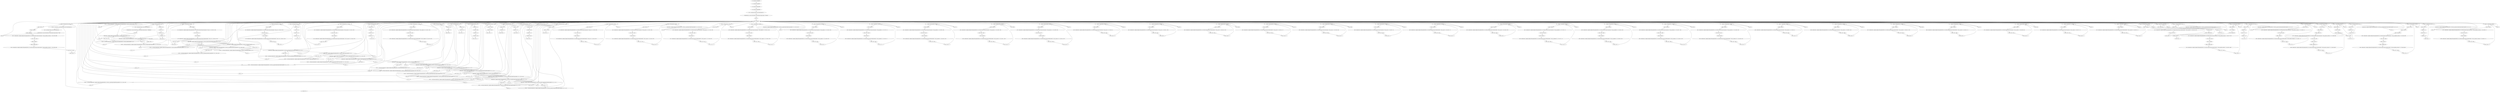 digraph "unitGraph" {
    "r0 = newarray (long)[997]"
    "r1 = newarray (long)[997]"
    "r2 = newarray (double)[997]"
    "r3 = newarray (double)[997]"
    "$r4 = <java.lang.System: java.io.PrintStream out>"
    "virtualinvoke $r4.<java.io.PrintStream: void println(java.lang.String)>(\"Warmup\")"
    "i103 = 0"
    "goto [?= (branch)]"
    "staticinvoke <compiler.codegen.TestLongDoubleVect: void test_ci(long[],double[])>(r0, r2)"
    "staticinvoke <compiler.codegen.TestLongDoubleVect: void test_vi(long[],double[],long,double)>(r1, r3, 123L, 103.0)"
    "staticinvoke <compiler.codegen.TestLongDoubleVect: void test_cp(long[],long[],double[],double[])>(r0, r1, r2, r3)"
    "staticinvoke <compiler.codegen.TestLongDoubleVect: void test_ci_neg(long[],double[])>(r0, r2)"
    "staticinvoke <compiler.codegen.TestLongDoubleVect: void test_vi_neg(long[],double[],long,double)>(r0, r2, 123L, 103.0)"
    "staticinvoke <compiler.codegen.TestLongDoubleVect: void test_cp_neg(long[],long[],double[],double[])>(r0, r1, r2, r3)"
    "staticinvoke <compiler.codegen.TestLongDoubleVect: void test_ci_oppos(long[],double[])>(r0, r2)"
    "staticinvoke <compiler.codegen.TestLongDoubleVect: void test_vi_oppos(long[],double[],long,double)>(r0, r2, 123L, 103.0)"
    "staticinvoke <compiler.codegen.TestLongDoubleVect: void test_cp_oppos(long[],long[],double[],double[])>(r0, r1, r2, r3)"
    "staticinvoke <compiler.codegen.TestLongDoubleVect: void test_ci_aln(long[],double[])>(r0, r2)"
    "staticinvoke <compiler.codegen.TestLongDoubleVect: void test_vi_aln(long[],double[],long,double)>(r0, r2, 123L, 103.0)"
    "staticinvoke <compiler.codegen.TestLongDoubleVect: void test_cp_alndst(long[],long[],double[],double[])>(r0, r1, r2, r3)"
    "staticinvoke <compiler.codegen.TestLongDoubleVect: void test_cp_alnsrc(long[],long[],double[],double[])>(r0, r1, r2, r3)"
    "staticinvoke <compiler.codegen.TestLongDoubleVect: void test_ci_unaln(long[],double[])>(r0, r2)"
    "staticinvoke <compiler.codegen.TestLongDoubleVect: void test_vi_unaln(long[],double[],long,double)>(r0, r2, 123L, 103.0)"
    "staticinvoke <compiler.codegen.TestLongDoubleVect: void test_cp_unalndst(long[],long[],double[],double[])>(r0, r1, r2, r3)"
    "staticinvoke <compiler.codegen.TestLongDoubleVect: void test_cp_unalnsrc(long[],long[],double[],double[])>(r0, r1, r2, r3)"
    "i103 = i103 + 1"
    "if i103 < 11000 goto staticinvoke <compiler.codegen.TestLongDoubleVect: void test_ci(long[],double[])>(r0, r2)"
    "i104 = 0"
    "r0[i104] = -1L"
    "r1[i104] = -1L"
    "r2[i104] = -1.0"
    "r3[i104] = -1.0"
    "i104 = i104 + 1"
    "if i104 < 997 goto r0[i104] = -1L"
    "$r5 = <java.lang.System: java.io.PrintStream out>"
    "virtualinvoke $r5.<java.io.PrintStream: void println(java.lang.String)>(\"Verification\")"
    "i105 = 0"
    "i106 = 0"
    "$l0 = r0[i106]"
    "$i1 = staticinvoke <compiler.codegen.TestLongDoubleVect: int verify(java.lang.String,int,long,long)>(\"test_ci: a1\", i106, $l0, -123L)"
    "i107 = i105 + $i1"
    "$d0 = r2[i106]"
    "$i2 = staticinvoke <compiler.codegen.TestLongDoubleVect: int verify(java.lang.String,int,double,double)>(\"test_ci: b1\", i106, $d0, -103.0)"
    "i105 = i107 + $i2"
    "i106 = i106 + 1"
    "if i106 < 997 goto $l0 = r0[i106]"
    "i108 = 0"
    "$l3 = r1[i108]"
    "$i4 = staticinvoke <compiler.codegen.TestLongDoubleVect: int verify(java.lang.String,int,long,long)>(\"test_vi: a2\", i108, $l3, 123L)"
    "i109 = i105 + $i4"
    "$d1 = r3[i108]"
    "$i5 = staticinvoke <compiler.codegen.TestLongDoubleVect: int verify(java.lang.String,int,double,double)>(\"test_vi: b2\", i108, $d1, 103.0)"
    "i105 = i109 + $i5"
    "i108 = i108 + 1"
    "if i108 < 997 goto $l3 = r1[i108]"
    "i110 = 0"
    "$l6 = r0[i110]"
    "$i7 = staticinvoke <compiler.codegen.TestLongDoubleVect: int verify(java.lang.String,int,long,long)>(\"test_cp: a1\", i110, $l6, 123L)"
    "i111 = i105 + $i7"
    "$d2 = r2[i110]"
    "$i8 = staticinvoke <compiler.codegen.TestLongDoubleVect: int verify(java.lang.String,int,double,double)>(\"test_cp: b1\", i110, $d2, 103.0)"
    "i105 = i111 + $i8"
    "i110 = i110 + 1"
    "if i110 < 997 goto $l6 = r0[i110]"
    "i112 = 0"
    "r0[i112] = -1L"
    "r1[i112] = -1L"
    "r2[i112] = -1.0"
    "r3[i112] = -1.0"
    "i112 = i112 + 1"
    "if i112 < 997 goto r0[i112] = -1L"
    "i113 = 0"
    "$l9 = r0[i113]"
    "$i10 = staticinvoke <compiler.codegen.TestLongDoubleVect: int verify(java.lang.String,int,long,long)>(\"test_ci_neg: a1\", i113, $l9, -123L)"
    "i114 = i105 + $i10"
    "$d3 = r2[i113]"
    "$i11 = staticinvoke <compiler.codegen.TestLongDoubleVect: int verify(java.lang.String,int,double,double)>(\"test_ci_neg: b1\", i113, $d3, -103.0)"
    "i105 = i114 + $i11"
    "i113 = i113 + 1"
    "if i113 < 997 goto $l9 = r0[i113]"
    "staticinvoke <compiler.codegen.TestLongDoubleVect: void test_vi_neg(long[],double[],long,double)>(r1, r3, 123L, 103.0)"
    "i115 = 0"
    "$l12 = r1[i115]"
    "$i13 = staticinvoke <compiler.codegen.TestLongDoubleVect: int verify(java.lang.String,int,long,long)>(\"test_vi_neg: a2\", i115, $l12, 123L)"
    "i116 = i105 + $i13"
    "$d4 = r3[i115]"
    "$i14 = staticinvoke <compiler.codegen.TestLongDoubleVect: int verify(java.lang.String,int,double,double)>(\"test_vi_neg: b2\", i115, $d4, 103.0)"
    "i105 = i116 + $i14"
    "i115 = i115 + 1"
    "if i115 < 997 goto $l12 = r1[i115]"
    "i117 = 0"
    "$l15 = r0[i117]"
    "$i16 = staticinvoke <compiler.codegen.TestLongDoubleVect: int verify(java.lang.String,int,long,long)>(\"test_cp_neg: a1\", i117, $l15, 123L)"
    "i118 = i105 + $i16"
    "$d5 = r2[i117]"
    "$i17 = staticinvoke <compiler.codegen.TestLongDoubleVect: int verify(java.lang.String,int,double,double)>(\"test_cp_neg: b1\", i117, $d5, 103.0)"
    "i105 = i118 + $i17"
    "i117 = i117 + 1"
    "if i117 < 997 goto $l15 = r0[i117]"
    "i119 = 0"
    "r0[i119] = -1L"
    "r1[i119] = -1L"
    "r2[i119] = -1.0"
    "r3[i119] = -1.0"
    "i119 = i119 + 1"
    "if i119 < 997 goto r0[i119] = -1L"
    "i120 = 0"
    "$l18 = r0[i120]"
    "$i19 = staticinvoke <compiler.codegen.TestLongDoubleVect: int verify(java.lang.String,int,long,long)>(\"test_ci_oppos: a1\", i120, $l18, -123L)"
    "i121 = i105 + $i19"
    "$d6 = r2[i120]"
    "$i20 = staticinvoke <compiler.codegen.TestLongDoubleVect: int verify(java.lang.String,int,double,double)>(\"test_ci_oppos: b1\", i120, $d6, -103.0)"
    "i105 = i121 + $i20"
    "i120 = i120 + 1"
    "if i120 < 997 goto $l18 = r0[i120]"
    "staticinvoke <compiler.codegen.TestLongDoubleVect: void test_vi_oppos(long[],double[],long,double)>(r1, r3, 123L, 103.0)"
    "i122 = 0"
    "$l21 = r1[i122]"
    "$i22 = staticinvoke <compiler.codegen.TestLongDoubleVect: int verify(java.lang.String,int,long,long)>(\"test_vi_oppos: a2\", i122, $l21, 123L)"
    "i123 = i105 + $i22"
    "$d7 = r3[i122]"
    "$i23 = staticinvoke <compiler.codegen.TestLongDoubleVect: int verify(java.lang.String,int,double,double)>(\"test_vi_oppos: b2\", i122, $d7, 103.0)"
    "i105 = i123 + $i23"
    "i122 = i122 + 1"
    "if i122 < 997 goto $l21 = r1[i122]"
    "i124 = 0"
    "$l24 = r0[i124]"
    "$i25 = staticinvoke <compiler.codegen.TestLongDoubleVect: int verify(java.lang.String,int,long,long)>(\"test_cp_oppos: a1\", i124, $l24, 123L)"
    "i125 = i105 + $i25"
    "$d8 = r2[i124]"
    "$i26 = staticinvoke <compiler.codegen.TestLongDoubleVect: int verify(java.lang.String,int,double,double)>(\"test_cp_oppos: b1\", i124, $d8, 103.0)"
    "i105 = i125 + $i26"
    "i124 = i124 + 1"
    "if i124 < 997 goto $l24 = r0[i124]"
    "i126 = 0"
    "r0[i126] = -1L"
    "r1[i126] = 123L"
    "r2[i126] = -1.0"
    "r3[i126] = 123.0"
    "i126 = i126 + 1"
    "if i126 < 997 goto r0[i126] = -1L"
    "i127 = 0"
    "$l27 = r0[i127]"
    "$i28 = staticinvoke <compiler.codegen.TestLongDoubleVect: int verify(java.lang.String,int,long,long)>(\"test_cp_alndst: a1\", i127, $l27, -1L)"
    "i128 = i105 + $i28"
    "$d9 = r2[i127]"
    "$i29 = staticinvoke <compiler.codegen.TestLongDoubleVect: int verify(java.lang.String,int,double,double)>(\"test_cp_alndst: b1\", i127, $d9, -1.0)"
    "i105 = i128 + $i29"
    "i127 = i127 + 1"
    "if i127 < 8 goto $l27 = r0[i127]"
    "i129 = 8"
    "$l30 = r0[i129]"
    "$i31 = staticinvoke <compiler.codegen.TestLongDoubleVect: int verify(java.lang.String,int,long,long)>(\"test_cp_alndst: a1\", i129, $l30, 123L)"
    "i130 = i105 + $i31"
    "$d10 = r2[i129]"
    "$i32 = staticinvoke <compiler.codegen.TestLongDoubleVect: int verify(java.lang.String,int,double,double)>(\"test_cp_alndst: b1\", i129, $d10, 123.0)"
    "i105 = i130 + $i32"
    "i129 = i129 + 1"
    "if i129 < 997 goto $l30 = r0[i129]"
    "i131 = 0"
    "r1[i131] = -123L"
    "r3[i131] = -123.0"
    "i131 = i131 + 1"
    "if i131 < 997 goto r1[i131] = -123L"
    "i132 = 0"
    "$l33 = r0[i132]"
    "$i34 = staticinvoke <compiler.codegen.TestLongDoubleVect: int verify(java.lang.String,int,long,long)>(\"test_cp_alnsrc: a1\", i132, $l33, -123L)"
    "i133 = i105 + $i34"
    "$d11 = r2[i132]"
    "$i35 = staticinvoke <compiler.codegen.TestLongDoubleVect: int verify(java.lang.String,int,double,double)>(\"test_cp_alnsrc: b1\", i132, $d11, -123.0)"
    "i105 = i133 + $i35"
    "i132 = i132 + 1"
    "if i132 < 989 goto $l33 = r0[i132]"
    "i134 = 989"
    "$l36 = r0[i134]"
    "$i37 = staticinvoke <compiler.codegen.TestLongDoubleVect: int verify(java.lang.String,int,long,long)>(\"test_cp_alnsrc: a1\", i134, $l36, 123L)"
    "i135 = i105 + $i37"
    "$d12 = r2[i134]"
    "$i38 = staticinvoke <compiler.codegen.TestLongDoubleVect: int verify(java.lang.String,int,double,double)>(\"test_cp_alnsrc: b1\", i134, $d12, 123.0)"
    "i105 = i135 + $i38"
    "i134 = i134 + 1"
    "if i134 < 997 goto $l36 = r0[i134]"
    "i136 = 0"
    "r0[i136] = -1L"
    "r2[i136] = -1.0"
    "i136 = i136 + 1"
    "if i136 < 997 goto r0[i136] = -1L"
    "i137 = 0"
    "$l39 = r0[i137]"
    "$i40 = staticinvoke <compiler.codegen.TestLongDoubleVect: int verify(java.lang.String,int,long,long)>(\"test_ci_aln: a1\", i137, $l39, -1L)"
    "i105 = i105 + $i40"
    "i137 = i137 + 1"
    "if i137 < 8 goto $l39 = r0[i137]"
    "i138 = 8"
    "$l41 = r0[i138]"
    "$i42 = staticinvoke <compiler.codegen.TestLongDoubleVect: int verify(java.lang.String,int,long,long)>(\"test_ci_aln: a1\", i138, $l41, -123L)"
    "i105 = i105 + $i42"
    "i138 = i138 + 1"
    "if i138 < 997 goto $l41 = r0[i138]"
    "i139 = 0"
    "$d13 = r2[i139]"
    "$i43 = staticinvoke <compiler.codegen.TestLongDoubleVect: int verify(java.lang.String,int,double,double)>(\"test_ci_aln: b1\", i139, $d13, -103.0)"
    "i105 = i105 + $i43"
    "i139 = i139 + 1"
    "if i139 < 989 goto $d13 = r2[i139]"
    "i140 = 989"
    "$d14 = r2[i140]"
    "$i44 = staticinvoke <compiler.codegen.TestLongDoubleVect: int verify(java.lang.String,int,double,double)>(\"test_ci_aln: b1\", i140, $d14, -1.0)"
    "i105 = i105 + $i44"
    "i140 = i140 + 1"
    "if i140 < 997 goto $d14 = r2[i140]"
    "i141 = 0"
    "r0[i141] = -1L"
    "r2[i141] = -1.0"
    "i141 = i141 + 1"
    "if i141 < 997 goto r0[i141] = -1L"
    "i142 = 0"
    "$l45 = r0[i142]"
    "$i46 = staticinvoke <compiler.codegen.TestLongDoubleVect: int verify(java.lang.String,int,long,long)>(\"test_vi_aln: a1\", i142, $l45, 123L)"
    "i105 = i105 + $i46"
    "i142 = i142 + 1"
    "if i142 < 989 goto $l45 = r0[i142]"
    "i143 = 989"
    "$l47 = r0[i143]"
    "$i48 = staticinvoke <compiler.codegen.TestLongDoubleVect: int verify(java.lang.String,int,long,long)>(\"test_vi_aln: a1\", i143, $l47, -1L)"
    "i105 = i105 + $i48"
    "i143 = i143 + 1"
    "if i143 < 997 goto $l47 = r0[i143]"
    "i144 = 0"
    "$d15 = r2[i144]"
    "$i49 = staticinvoke <compiler.codegen.TestLongDoubleVect: int verify(java.lang.String,int,double,double)>(\"test_vi_aln: b1\", i144, $d15, -1.0)"
    "i105 = i105 + $i49"
    "i144 = i144 + 1"
    "if i144 < 8 goto $d15 = r2[i144]"
    "i145 = 8"
    "$d16 = r2[i145]"
    "$i50 = staticinvoke <compiler.codegen.TestLongDoubleVect: int verify(java.lang.String,int,double,double)>(\"test_vi_aln: b1\", i145, $d16, 103.0)"
    "i105 = i105 + $i50"
    "i145 = i145 + 1"
    "if i145 < 997 goto $d16 = r2[i145]"
    "i146 = 0"
    "r0[i146] = -1L"
    "r1[i146] = 123L"
    "r2[i146] = -1.0"
    "r3[i146] = 123.0"
    "i146 = i146 + 1"
    "if i146 < 997 goto r0[i146] = -1L"
    "i147 = 0"
    "$l51 = r0[i147]"
    "$i52 = staticinvoke <compiler.codegen.TestLongDoubleVect: int verify(java.lang.String,int,long,long)>(\"test_cp_unalndst: a1\", i147, $l51, -1L)"
    "i148 = i105 + $i52"
    "$d17 = r2[i147]"
    "$i53 = staticinvoke <compiler.codegen.TestLongDoubleVect: int verify(java.lang.String,int,double,double)>(\"test_cp_unalndst: b1\", i147, $d17, -1.0)"
    "i105 = i148 + $i53"
    "i147 = i147 + 1"
    "if i147 < 5 goto $l51 = r0[i147]"
    "i149 = 5"
    "$l54 = r0[i149]"
    "$i55 = staticinvoke <compiler.codegen.TestLongDoubleVect: int verify(java.lang.String,int,long,long)>(\"test_cp_unalndst: a1\", i149, $l54, 123L)"
    "i150 = i105 + $i55"
    "$d18 = r2[i149]"
    "$i56 = staticinvoke <compiler.codegen.TestLongDoubleVect: int verify(java.lang.String,int,double,double)>(\"test_cp_unalndst: b1\", i149, $d18, 123.0)"
    "i105 = i150 + $i56"
    "i149 = i149 + 1"
    "if i149 < 997 goto $l54 = r0[i149]"
    "i151 = 0"
    "r1[i151] = -123L"
    "r3[i151] = -123.0"
    "i151 = i151 + 1"
    "if i151 < 997 goto r1[i151] = -123L"
    "i152 = 0"
    "$l57 = r0[i152]"
    "$i58 = staticinvoke <compiler.codegen.TestLongDoubleVect: int verify(java.lang.String,int,long,long)>(\"test_cp_unalnsrc: a1\", i152, $l57, -123L)"
    "i153 = i105 + $i58"
    "$d19 = r2[i152]"
    "$i59 = staticinvoke <compiler.codegen.TestLongDoubleVect: int verify(java.lang.String,int,double,double)>(\"test_cp_unalnsrc: b1\", i152, $d19, -123.0)"
    "i105 = i153 + $i59"
    "i152 = i152 + 1"
    "if i152 < 992 goto $l57 = r0[i152]"
    "i154 = 992"
    "$l60 = r0[i154]"
    "$i61 = staticinvoke <compiler.codegen.TestLongDoubleVect: int verify(java.lang.String,int,long,long)>(\"test_cp_unalnsrc: a1\", i154, $l60, 123L)"
    "i155 = i105 + $i61"
    "$d20 = r2[i154]"
    "$i62 = staticinvoke <compiler.codegen.TestLongDoubleVect: int verify(java.lang.String,int,double,double)>(\"test_cp_unalnsrc: b1\", i154, $d20, 123.0)"
    "i105 = i155 + $i62"
    "i154 = i154 + 1"
    "if i154 < 997 goto $l60 = r0[i154]"
    "i156 = 0"
    "r0[i156] = -1L"
    "r2[i156] = -1.0"
    "i156 = i156 + 1"
    "if i156 < 997 goto r0[i156] = -1L"
    "i157 = 0"
    "$l63 = r0[i157]"
    "$i64 = staticinvoke <compiler.codegen.TestLongDoubleVect: int verify(java.lang.String,int,long,long)>(\"test_ci_unaln: a1\", i157, $l63, -1L)"
    "i105 = i105 + $i64"
    "i157 = i157 + 1"
    "if i157 < 5 goto $l63 = r0[i157]"
    "i158 = 5"
    "$l65 = r0[i158]"
    "$i66 = staticinvoke <compiler.codegen.TestLongDoubleVect: int verify(java.lang.String,int,long,long)>(\"test_ci_unaln: a1\", i158, $l65, -123L)"
    "i105 = i105 + $i66"
    "i158 = i158 + 1"
    "if i158 < 997 goto $l65 = r0[i158]"
    "i159 = 0"
    "$d21 = r2[i159]"
    "$i67 = staticinvoke <compiler.codegen.TestLongDoubleVect: int verify(java.lang.String,int,double,double)>(\"test_ci_unaln: b1\", i159, $d21, -103.0)"
    "i105 = i105 + $i67"
    "i159 = i159 + 1"
    "if i159 < 992 goto $d21 = r2[i159]"
    "i160 = 992"
    "$d22 = r2[i160]"
    "$i68 = staticinvoke <compiler.codegen.TestLongDoubleVect: int verify(java.lang.String,int,double,double)>(\"test_ci_unaln: b1\", i160, $d22, -1.0)"
    "i105 = i105 + $i68"
    "i160 = i160 + 1"
    "if i160 < 997 goto $d22 = r2[i160]"
    "i161 = 0"
    "r0[i161] = -1L"
    "r2[i161] = -1.0"
    "i161 = i161 + 1"
    "if i161 < 997 goto r0[i161] = -1L"
    "i162 = 0"
    "$l69 = r0[i162]"
    "$i70 = staticinvoke <compiler.codegen.TestLongDoubleVect: int verify(java.lang.String,int,long,long)>(\"test_vi_unaln: a1\", i162, $l69, 123L)"
    "i105 = i105 + $i70"
    "i162 = i162 + 1"
    "if i162 < 992 goto $l69 = r0[i162]"
    "i163 = 992"
    "$l71 = r0[i163]"
    "$i72 = staticinvoke <compiler.codegen.TestLongDoubleVect: int verify(java.lang.String,int,long,long)>(\"test_vi_unaln: a1\", i163, $l71, -1L)"
    "i105 = i105 + $i72"
    "i163 = i163 + 1"
    "if i163 < 997 goto $l71 = r0[i163]"
    "i164 = 0"
    "$d23 = r2[i164]"
    "$i73 = staticinvoke <compiler.codegen.TestLongDoubleVect: int verify(java.lang.String,int,double,double)>(\"test_vi_unaln: b1\", i164, $d23, -1.0)"
    "i105 = i105 + $i73"
    "i164 = i164 + 1"
    "if i164 < 5 goto $d23 = r2[i164]"
    "i165 = 5"
    "$d24 = r2[i165]"
    "$i74 = staticinvoke <compiler.codegen.TestLongDoubleVect: int verify(java.lang.String,int,double,double)>(\"test_vi_unaln: b1\", i165, $d24, 103.0)"
    "i105 = i105 + $i74"
    "i165 = i165 + 1"
    "if i165 < 997 goto $d24 = r2[i165]"
    "i166 = 0"
    "$l75 = (long) i166"
    "r0[i166] = $l75"
    "$d25 = (double) i166"
    "r2[i166] = $d25"
    "i166 = i166 + 1"
    "if i166 < 8 goto $l75 = (long) i166"
    "i167 = 8"
    "r0[i167] = -1L"
    "r2[i167] = -1.0"
    "i167 = i167 + 1"
    "if i167 < 997 goto r0[i167] = -1L"
    "staticinvoke <compiler.codegen.TestLongDoubleVect: void test_cp_alndst(long[],long[],double[],double[])>(r0, r0, r2, r2)"
    "i168 = 0"
    "i169 = i168 % 8"
    "$l77 = r0[i168]"
    "$l76 = (long) i169"
    "$i78 = staticinvoke <compiler.codegen.TestLongDoubleVect: int verify(java.lang.String,int,long,long)>(\"test_cp_alndst_overlap: a1\", i168, $l77, $l76)"
    "i170 = i105 + $i78"
    "$d27 = r2[i168]"
    "$d26 = (double) i169"
    "$i79 = staticinvoke <compiler.codegen.TestLongDoubleVect: int verify(java.lang.String,int,double,double)>(\"test_cp_alndst_overlap: b1\", i168, $d27, $d26)"
    "i105 = i170 + $i79"
    "i168 = i168 + 1"
    "if i168 < 997 goto i169 = i168 % 8"
    "i171 = 0"
    "$i80 = i171 + 8"
    "r0[$i80] = -1L"
    "$i81 = i171 + 8"
    "r2[$i81] = -1.0"
    "i171 = i171 + 1"
    "if i171 < 8 goto $i80 = i171 + 8"
    "staticinvoke <compiler.codegen.TestLongDoubleVect: void test_cp_alnsrc(long[],long[],double[],double[])>(r0, r0, r2, r2)"
    "i172 = 0"
    "$l82 = r0[i172]"
    "$i83 = staticinvoke <compiler.codegen.TestLongDoubleVect: int verify(java.lang.String,int,long,long)>(\"test_cp_alnsrc_overlap: a1\", i172, $l82, -1L)"
    "i173 = i105 + $i83"
    "$d28 = r2[i172]"
    "$i84 = staticinvoke <compiler.codegen.TestLongDoubleVect: int verify(java.lang.String,int,double,double)>(\"test_cp_alnsrc_overlap: b1\", i172, $d28, -1.0)"
    "i105 = i173 + $i84"
    "i172 = i172 + 1"
    "if i172 < 8 goto $l82 = r0[i172]"
    "i174 = 8"
    "i175 = i174 % 8"
    "$l86 = r0[i174]"
    "$l85 = (long) i175"
    "$i87 = staticinvoke <compiler.codegen.TestLongDoubleVect: int verify(java.lang.String,int,long,long)>(\"test_cp_alnsrc_overlap: a1\", i174, $l86, $l85)"
    "i176 = i105 + $i87"
    "$d30 = r2[i174]"
    "$d29 = (double) i175"
    "$i88 = staticinvoke <compiler.codegen.TestLongDoubleVect: int verify(java.lang.String,int,double,double)>(\"test_cp_alnsrc_overlap: b1\", i174, $d30, $d29)"
    "i105 = i176 + $i88"
    "i174 = i174 + 1"
    "if i174 < 997 goto i175 = i174 % 8"
    "i177 = 0"
    "$l89 = (long) i177"
    "r0[i177] = $l89"
    "$d31 = (double) i177"
    "r2[i177] = $d31"
    "i177 = i177 + 1"
    "if i177 < 5 goto $l89 = (long) i177"
    "i178 = 5"
    "r0[i178] = -1L"
    "r2[i178] = -1.0"
    "i178 = i178 + 1"
    "if i178 < 997 goto r0[i178] = -1L"
    "staticinvoke <compiler.codegen.TestLongDoubleVect: void test_cp_unalndst(long[],long[],double[],double[])>(r0, r0, r2, r2)"
    "i179 = 0"
    "i180 = i179 % 5"
    "$l91 = r0[i179]"
    "$l90 = (long) i180"
    "$i92 = staticinvoke <compiler.codegen.TestLongDoubleVect: int verify(java.lang.String,int,long,long)>(\"test_cp_unalndst_overlap: a1\", i179, $l91, $l90)"
    "i181 = i105 + $i92"
    "$d33 = r2[i179]"
    "$d32 = (double) i180"
    "$i93 = staticinvoke <compiler.codegen.TestLongDoubleVect: int verify(java.lang.String,int,double,double)>(\"test_cp_unalndst_overlap: b1\", i179, $d33, $d32)"
    "i105 = i181 + $i93"
    "i179 = i179 + 1"
    "if i179 < 997 goto i180 = i179 % 5"
    "i182 = 0"
    "$i94 = i182 + 5"
    "r0[$i94] = -1L"
    "$i95 = i182 + 5"
    "r2[$i95] = -1.0"
    "i182 = i182 + 1"
    "if i182 < 5 goto $i94 = i182 + 5"
    "staticinvoke <compiler.codegen.TestLongDoubleVect: void test_cp_unalnsrc(long[],long[],double[],double[])>(r0, r0, r2, r2)"
    "i183 = 0"
    "$l96 = r0[i183]"
    "$i97 = staticinvoke <compiler.codegen.TestLongDoubleVect: int verify(java.lang.String,int,long,long)>(\"test_cp_unalnsrc_overlap: a1\", i183, $l96, -1L)"
    "i184 = i105 + $i97"
    "$d34 = r2[i183]"
    "$i98 = staticinvoke <compiler.codegen.TestLongDoubleVect: int verify(java.lang.String,int,double,double)>(\"test_cp_unalnsrc_overlap: b1\", i183, $d34, -1.0)"
    "i105 = i184 + $i98"
    "i183 = i183 + 1"
    "if i183 < 5 goto $l96 = r0[i183]"
    "i185 = 5"
    "i186 = i185 % 5"
    "$l100 = r0[i185]"
    "$l99 = (long) i186"
    "$i101 = staticinvoke <compiler.codegen.TestLongDoubleVect: int verify(java.lang.String,int,long,long)>(\"test_cp_unalnsrc_overlap: a1\", i185, $l100, $l99)"
    "i187 = i105 + $i101"
    "$d36 = r2[i185]"
    "$d35 = (double) i186"
    "$i102 = staticinvoke <compiler.codegen.TestLongDoubleVect: int verify(java.lang.String,int,double,double)>(\"test_cp_unalnsrc_overlap: b1\", i185, $d36, $d35)"
    "i105 = i187 + $i102"
    "i185 = i185 + 1"
    "if i185 < 997 goto i186 = i185 % 5"
    "if i105 <= 0 goto $r6 = <java.lang.System: java.io.PrintStream out>"
    "return i105"
    "$r6 = <java.lang.System: java.io.PrintStream out>"
    "virtualinvoke $r6.<java.io.PrintStream: void println(java.lang.String)>(\"Time\")"
    "i188 = 0"
    "i188 = i188 + 1"
    "if i188 < 11000 goto staticinvoke <compiler.codegen.TestLongDoubleVect: void test_ci(long[],double[])>(r0, r2)"
    "i189 = 0"
    "i189 = i189 + 1"
    "if i189 < 11000 goto staticinvoke <compiler.codegen.TestLongDoubleVect: void test_vi(long[],double[],long,double)>(r1, r3, 123L, 103.0)"
    "i190 = 0"
    "i190 = i190 + 1"
    "if i190 < 11000 goto staticinvoke <compiler.codegen.TestLongDoubleVect: void test_cp(long[],long[],double[],double[])>(r0, r1, r2, r3)"
    "i191 = 0"
    "i191 = i191 + 1"
    "if i191 < 11000 goto staticinvoke <compiler.codegen.TestLongDoubleVect: void test_ci_neg(long[],double[])>(r0, r2)"
    "i192 = 0"
    "i192 = i192 + 1"
    "if i192 < 11000 goto staticinvoke <compiler.codegen.TestLongDoubleVect: void test_vi_neg(long[],double[],long,double)>(r0, r2, 123L, 103.0)"
    "i193 = 0"
    "i193 = i193 + 1"
    "if i193 < 11000 goto staticinvoke <compiler.codegen.TestLongDoubleVect: void test_cp_neg(long[],long[],double[],double[])>(r0, r1, r2, r3)"
    "i194 = 0"
    "i194 = i194 + 1"
    "if i194 < 11000 goto staticinvoke <compiler.codegen.TestLongDoubleVect: void test_ci_oppos(long[],double[])>(r0, r2)"
    "i195 = 0"
    "i195 = i195 + 1"
    "if i195 < 11000 goto staticinvoke <compiler.codegen.TestLongDoubleVect: void test_vi_oppos(long[],double[],long,double)>(r0, r2, 123L, 103.0)"
    "i196 = 0"
    "i196 = i196 + 1"
    "if i196 < 11000 goto staticinvoke <compiler.codegen.TestLongDoubleVect: void test_cp_oppos(long[],long[],double[],double[])>(r0, r1, r2, r3)"
    "i197 = 0"
    "i197 = i197 + 1"
    "if i197 < 11000 goto staticinvoke <compiler.codegen.TestLongDoubleVect: void test_ci_aln(long[],double[])>(r0, r2)"
    "i198 = 0"
    "i198 = i198 + 1"
    "if i198 < 11000 goto staticinvoke <compiler.codegen.TestLongDoubleVect: void test_vi_aln(long[],double[],long,double)>(r0, r2, 123L, 103.0)"
    "i199 = 0"
    "i199 = i199 + 1"
    "if i199 < 11000 goto staticinvoke <compiler.codegen.TestLongDoubleVect: void test_cp_alndst(long[],long[],double[],double[])>(r0, r1, r2, r3)"
    "i200 = 0"
    "i200 = i200 + 1"
    "if i200 < 11000 goto staticinvoke <compiler.codegen.TestLongDoubleVect: void test_cp_alnsrc(long[],long[],double[],double[])>(r0, r1, r2, r3)"
    "i201 = 0"
    "i201 = i201 + 1"
    "if i201 < 11000 goto staticinvoke <compiler.codegen.TestLongDoubleVect: void test_ci_unaln(long[],double[])>(r0, r2)"
    "i202 = 0"
    "i202 = i202 + 1"
    "if i202 < 11000 goto staticinvoke <compiler.codegen.TestLongDoubleVect: void test_vi_unaln(long[],double[],long,double)>(r0, r2, 123L, 103.0)"
    "i203 = 0"
    "i203 = i203 + 1"
    "if i203 < 11000 goto staticinvoke <compiler.codegen.TestLongDoubleVect: void test_cp_unalndst(long[],long[],double[],double[])>(r0, r1, r2, r3)"
    "i204 = 0"
    "i204 = i204 + 1"
    "if i204 < 11000 goto staticinvoke <compiler.codegen.TestLongDoubleVect: void test_cp_unalnsrc(long[],long[],double[],double[])>(r0, r1, r2, r3)"
    "r0 = newarray (long)[997]"->"r1 = newarray (long)[997]";
    "r1 = newarray (long)[997]"->"r2 = newarray (double)[997]";
    "r2 = newarray (double)[997]"->"r3 = newarray (double)[997]";
    "r3 = newarray (double)[997]"->"$r4 = <java.lang.System: java.io.PrintStream out>";
    "$r4 = <java.lang.System: java.io.PrintStream out>"->"virtualinvoke $r4.<java.io.PrintStream: void println(java.lang.String)>(\"Warmup\")";
    "virtualinvoke $r4.<java.io.PrintStream: void println(java.lang.String)>(\"Warmup\")"->"i103 = 0";
    "i103 = 0"->"goto [?= (branch)]";
    "goto [?= (branch)]"->"if i103 < 11000 goto staticinvoke <compiler.codegen.TestLongDoubleVect: void test_ci(long[],double[])>(r0, r2)";
    "staticinvoke <compiler.codegen.TestLongDoubleVect: void test_ci(long[],double[])>(r0, r2)"->"staticinvoke <compiler.codegen.TestLongDoubleVect: void test_vi(long[],double[],long,double)>(r1, r3, 123L, 103.0)";
    "staticinvoke <compiler.codegen.TestLongDoubleVect: void test_vi(long[],double[],long,double)>(r1, r3, 123L, 103.0)"->"staticinvoke <compiler.codegen.TestLongDoubleVect: void test_cp(long[],long[],double[],double[])>(r0, r1, r2, r3)";
    "staticinvoke <compiler.codegen.TestLongDoubleVect: void test_cp(long[],long[],double[],double[])>(r0, r1, r2, r3)"->"staticinvoke <compiler.codegen.TestLongDoubleVect: void test_ci_neg(long[],double[])>(r0, r2)";
    "staticinvoke <compiler.codegen.TestLongDoubleVect: void test_ci_neg(long[],double[])>(r0, r2)"->"staticinvoke <compiler.codegen.TestLongDoubleVect: void test_vi_neg(long[],double[],long,double)>(r0, r2, 123L, 103.0)";
    "staticinvoke <compiler.codegen.TestLongDoubleVect: void test_vi_neg(long[],double[],long,double)>(r0, r2, 123L, 103.0)"->"staticinvoke <compiler.codegen.TestLongDoubleVect: void test_cp_neg(long[],long[],double[],double[])>(r0, r1, r2, r3)";
    "staticinvoke <compiler.codegen.TestLongDoubleVect: void test_cp_neg(long[],long[],double[],double[])>(r0, r1, r2, r3)"->"staticinvoke <compiler.codegen.TestLongDoubleVect: void test_ci_oppos(long[],double[])>(r0, r2)";
    "staticinvoke <compiler.codegen.TestLongDoubleVect: void test_ci_oppos(long[],double[])>(r0, r2)"->"staticinvoke <compiler.codegen.TestLongDoubleVect: void test_vi_oppos(long[],double[],long,double)>(r0, r2, 123L, 103.0)";
    "staticinvoke <compiler.codegen.TestLongDoubleVect: void test_vi_oppos(long[],double[],long,double)>(r0, r2, 123L, 103.0)"->"staticinvoke <compiler.codegen.TestLongDoubleVect: void test_cp_oppos(long[],long[],double[],double[])>(r0, r1, r2, r3)";
    "staticinvoke <compiler.codegen.TestLongDoubleVect: void test_cp_oppos(long[],long[],double[],double[])>(r0, r1, r2, r3)"->"staticinvoke <compiler.codegen.TestLongDoubleVect: void test_ci_aln(long[],double[])>(r0, r2)";
    "staticinvoke <compiler.codegen.TestLongDoubleVect: void test_ci_aln(long[],double[])>(r0, r2)"->"staticinvoke <compiler.codegen.TestLongDoubleVect: void test_vi_aln(long[],double[],long,double)>(r0, r2, 123L, 103.0)";
    "staticinvoke <compiler.codegen.TestLongDoubleVect: void test_vi_aln(long[],double[],long,double)>(r0, r2, 123L, 103.0)"->"staticinvoke <compiler.codegen.TestLongDoubleVect: void test_cp_alndst(long[],long[],double[],double[])>(r0, r1, r2, r3)";
    "staticinvoke <compiler.codegen.TestLongDoubleVect: void test_cp_alndst(long[],long[],double[],double[])>(r0, r1, r2, r3)"->"staticinvoke <compiler.codegen.TestLongDoubleVect: void test_cp_alnsrc(long[],long[],double[],double[])>(r0, r1, r2, r3)";
    "staticinvoke <compiler.codegen.TestLongDoubleVect: void test_cp_alnsrc(long[],long[],double[],double[])>(r0, r1, r2, r3)"->"staticinvoke <compiler.codegen.TestLongDoubleVect: void test_ci_unaln(long[],double[])>(r0, r2)";
    "staticinvoke <compiler.codegen.TestLongDoubleVect: void test_ci_unaln(long[],double[])>(r0, r2)"->"staticinvoke <compiler.codegen.TestLongDoubleVect: void test_vi_unaln(long[],double[],long,double)>(r0, r2, 123L, 103.0)";
    "staticinvoke <compiler.codegen.TestLongDoubleVect: void test_vi_unaln(long[],double[],long,double)>(r0, r2, 123L, 103.0)"->"staticinvoke <compiler.codegen.TestLongDoubleVect: void test_cp_unalndst(long[],long[],double[],double[])>(r0, r1, r2, r3)";
    "staticinvoke <compiler.codegen.TestLongDoubleVect: void test_cp_unalndst(long[],long[],double[],double[])>(r0, r1, r2, r3)"->"staticinvoke <compiler.codegen.TestLongDoubleVect: void test_cp_unalnsrc(long[],long[],double[],double[])>(r0, r1, r2, r3)";
    "staticinvoke <compiler.codegen.TestLongDoubleVect: void test_cp_unalnsrc(long[],long[],double[],double[])>(r0, r1, r2, r3)"->"i103 = i103 + 1";
    "i103 = i103 + 1"->"if i103 < 11000 goto staticinvoke <compiler.codegen.TestLongDoubleVect: void test_ci(long[],double[])>(r0, r2)";
    "if i103 < 11000 goto staticinvoke <compiler.codegen.TestLongDoubleVect: void test_ci(long[],double[])>(r0, r2)"->"i104 = 0";
    "if i103 < 11000 goto staticinvoke <compiler.codegen.TestLongDoubleVect: void test_ci(long[],double[])>(r0, r2)"->"staticinvoke <compiler.codegen.TestLongDoubleVect: void test_ci(long[],double[])>(r0, r2)";
    "i104 = 0"->"goto [?= (branch)]";
    "goto [?= (branch)]"->"if i104 < 997 goto r0[i104] = -1L";
    "r0[i104] = -1L"->"r1[i104] = -1L";
    "r1[i104] = -1L"->"r2[i104] = -1.0";
    "r2[i104] = -1.0"->"r3[i104] = -1.0";
    "r3[i104] = -1.0"->"i104 = i104 + 1";
    "i104 = i104 + 1"->"if i104 < 997 goto r0[i104] = -1L";
    "if i104 < 997 goto r0[i104] = -1L"->"$r5 = <java.lang.System: java.io.PrintStream out>";
    "if i104 < 997 goto r0[i104] = -1L"->"r0[i104] = -1L";
    "$r5 = <java.lang.System: java.io.PrintStream out>"->"virtualinvoke $r5.<java.io.PrintStream: void println(java.lang.String)>(\"Verification\")";
    "virtualinvoke $r5.<java.io.PrintStream: void println(java.lang.String)>(\"Verification\")"->"i105 = 0";
    "i105 = 0"->"staticinvoke <compiler.codegen.TestLongDoubleVect: void test_ci(long[],double[])>(r0, r2)";
    "staticinvoke <compiler.codegen.TestLongDoubleVect: void test_ci(long[],double[])>(r0, r2)"->"i106 = 0";
    "i106 = 0"->"goto [?= (branch)]";
    "goto [?= (branch)]"->"if i106 < 997 goto $l0 = r0[i106]";
    "$l0 = r0[i106]"->"$i1 = staticinvoke <compiler.codegen.TestLongDoubleVect: int verify(java.lang.String,int,long,long)>(\"test_ci: a1\", i106, $l0, -123L)";
    "$i1 = staticinvoke <compiler.codegen.TestLongDoubleVect: int verify(java.lang.String,int,long,long)>(\"test_ci: a1\", i106, $l0, -123L)"->"i107 = i105 + $i1";
    "i107 = i105 + $i1"->"$d0 = r2[i106]";
    "$d0 = r2[i106]"->"$i2 = staticinvoke <compiler.codegen.TestLongDoubleVect: int verify(java.lang.String,int,double,double)>(\"test_ci: b1\", i106, $d0, -103.0)";
    "$i2 = staticinvoke <compiler.codegen.TestLongDoubleVect: int verify(java.lang.String,int,double,double)>(\"test_ci: b1\", i106, $d0, -103.0)"->"i105 = i107 + $i2";
    "i105 = i107 + $i2"->"i106 = i106 + 1";
    "i106 = i106 + 1"->"if i106 < 997 goto $l0 = r0[i106]";
    "if i106 < 997 goto $l0 = r0[i106]"->"staticinvoke <compiler.codegen.TestLongDoubleVect: void test_vi(long[],double[],long,double)>(r1, r3, 123L, 103.0)";
    "if i106 < 997 goto $l0 = r0[i106]"->"$l0 = r0[i106]";
    "staticinvoke <compiler.codegen.TestLongDoubleVect: void test_vi(long[],double[],long,double)>(r1, r3, 123L, 103.0)"->"i108 = 0";
    "i108 = 0"->"goto [?= (branch)]";
    "goto [?= (branch)]"->"if i108 < 997 goto $l3 = r1[i108]";
    "$l3 = r1[i108]"->"$i4 = staticinvoke <compiler.codegen.TestLongDoubleVect: int verify(java.lang.String,int,long,long)>(\"test_vi: a2\", i108, $l3, 123L)";
    "$i4 = staticinvoke <compiler.codegen.TestLongDoubleVect: int verify(java.lang.String,int,long,long)>(\"test_vi: a2\", i108, $l3, 123L)"->"i109 = i105 + $i4";
    "i109 = i105 + $i4"->"$d1 = r3[i108]";
    "$d1 = r3[i108]"->"$i5 = staticinvoke <compiler.codegen.TestLongDoubleVect: int verify(java.lang.String,int,double,double)>(\"test_vi: b2\", i108, $d1, 103.0)";
    "$i5 = staticinvoke <compiler.codegen.TestLongDoubleVect: int verify(java.lang.String,int,double,double)>(\"test_vi: b2\", i108, $d1, 103.0)"->"i105 = i109 + $i5";
    "i105 = i109 + $i5"->"i108 = i108 + 1";
    "i108 = i108 + 1"->"if i108 < 997 goto $l3 = r1[i108]";
    "if i108 < 997 goto $l3 = r1[i108]"->"staticinvoke <compiler.codegen.TestLongDoubleVect: void test_cp(long[],long[],double[],double[])>(r0, r1, r2, r3)";
    "if i108 < 997 goto $l3 = r1[i108]"->"$l3 = r1[i108]";
    "staticinvoke <compiler.codegen.TestLongDoubleVect: void test_cp(long[],long[],double[],double[])>(r0, r1, r2, r3)"->"i110 = 0";
    "i110 = 0"->"goto [?= (branch)]";
    "goto [?= (branch)]"->"if i110 < 997 goto $l6 = r0[i110]";
    "$l6 = r0[i110]"->"$i7 = staticinvoke <compiler.codegen.TestLongDoubleVect: int verify(java.lang.String,int,long,long)>(\"test_cp: a1\", i110, $l6, 123L)";
    "$i7 = staticinvoke <compiler.codegen.TestLongDoubleVect: int verify(java.lang.String,int,long,long)>(\"test_cp: a1\", i110, $l6, 123L)"->"i111 = i105 + $i7";
    "i111 = i105 + $i7"->"$d2 = r2[i110]";
    "$d2 = r2[i110]"->"$i8 = staticinvoke <compiler.codegen.TestLongDoubleVect: int verify(java.lang.String,int,double,double)>(\"test_cp: b1\", i110, $d2, 103.0)";
    "$i8 = staticinvoke <compiler.codegen.TestLongDoubleVect: int verify(java.lang.String,int,double,double)>(\"test_cp: b1\", i110, $d2, 103.0)"->"i105 = i111 + $i8";
    "i105 = i111 + $i8"->"i110 = i110 + 1";
    "i110 = i110 + 1"->"if i110 < 997 goto $l6 = r0[i110]";
    "if i110 < 997 goto $l6 = r0[i110]"->"i112 = 0";
    "if i110 < 997 goto $l6 = r0[i110]"->"$l6 = r0[i110]";
    "i112 = 0"->"goto [?= (branch)]";
    "goto [?= (branch)]"->"if i112 < 997 goto r0[i112] = -1L";
    "r0[i112] = -1L"->"r1[i112] = -1L";
    "r1[i112] = -1L"->"r2[i112] = -1.0";
    "r2[i112] = -1.0"->"r3[i112] = -1.0";
    "r3[i112] = -1.0"->"i112 = i112 + 1";
    "i112 = i112 + 1"->"if i112 < 997 goto r0[i112] = -1L";
    "if i112 < 997 goto r0[i112] = -1L"->"staticinvoke <compiler.codegen.TestLongDoubleVect: void test_ci_neg(long[],double[])>(r0, r2)";
    "if i112 < 997 goto r0[i112] = -1L"->"r0[i112] = -1L";
    "staticinvoke <compiler.codegen.TestLongDoubleVect: void test_ci_neg(long[],double[])>(r0, r2)"->"i113 = 0";
    "i113 = 0"->"goto [?= (branch)]";
    "goto [?= (branch)]"->"if i113 < 997 goto $l9 = r0[i113]";
    "$l9 = r0[i113]"->"$i10 = staticinvoke <compiler.codegen.TestLongDoubleVect: int verify(java.lang.String,int,long,long)>(\"test_ci_neg: a1\", i113, $l9, -123L)";
    "$i10 = staticinvoke <compiler.codegen.TestLongDoubleVect: int verify(java.lang.String,int,long,long)>(\"test_ci_neg: a1\", i113, $l9, -123L)"->"i114 = i105 + $i10";
    "i114 = i105 + $i10"->"$d3 = r2[i113]";
    "$d3 = r2[i113]"->"$i11 = staticinvoke <compiler.codegen.TestLongDoubleVect: int verify(java.lang.String,int,double,double)>(\"test_ci_neg: b1\", i113, $d3, -103.0)";
    "$i11 = staticinvoke <compiler.codegen.TestLongDoubleVect: int verify(java.lang.String,int,double,double)>(\"test_ci_neg: b1\", i113, $d3, -103.0)"->"i105 = i114 + $i11";
    "i105 = i114 + $i11"->"i113 = i113 + 1";
    "i113 = i113 + 1"->"if i113 < 997 goto $l9 = r0[i113]";
    "if i113 < 997 goto $l9 = r0[i113]"->"staticinvoke <compiler.codegen.TestLongDoubleVect: void test_vi_neg(long[],double[],long,double)>(r1, r3, 123L, 103.0)";
    "if i113 < 997 goto $l9 = r0[i113]"->"$l9 = r0[i113]";
    "staticinvoke <compiler.codegen.TestLongDoubleVect: void test_vi_neg(long[],double[],long,double)>(r1, r3, 123L, 103.0)"->"i115 = 0";
    "i115 = 0"->"goto [?= (branch)]";
    "goto [?= (branch)]"->"if i115 < 997 goto $l12 = r1[i115]";
    "$l12 = r1[i115]"->"$i13 = staticinvoke <compiler.codegen.TestLongDoubleVect: int verify(java.lang.String,int,long,long)>(\"test_vi_neg: a2\", i115, $l12, 123L)";
    "$i13 = staticinvoke <compiler.codegen.TestLongDoubleVect: int verify(java.lang.String,int,long,long)>(\"test_vi_neg: a2\", i115, $l12, 123L)"->"i116 = i105 + $i13";
    "i116 = i105 + $i13"->"$d4 = r3[i115]";
    "$d4 = r3[i115]"->"$i14 = staticinvoke <compiler.codegen.TestLongDoubleVect: int verify(java.lang.String,int,double,double)>(\"test_vi_neg: b2\", i115, $d4, 103.0)";
    "$i14 = staticinvoke <compiler.codegen.TestLongDoubleVect: int verify(java.lang.String,int,double,double)>(\"test_vi_neg: b2\", i115, $d4, 103.0)"->"i105 = i116 + $i14";
    "i105 = i116 + $i14"->"i115 = i115 + 1";
    "i115 = i115 + 1"->"if i115 < 997 goto $l12 = r1[i115]";
    "if i115 < 997 goto $l12 = r1[i115]"->"staticinvoke <compiler.codegen.TestLongDoubleVect: void test_cp_neg(long[],long[],double[],double[])>(r0, r1, r2, r3)";
    "if i115 < 997 goto $l12 = r1[i115]"->"$l12 = r1[i115]";
    "staticinvoke <compiler.codegen.TestLongDoubleVect: void test_cp_neg(long[],long[],double[],double[])>(r0, r1, r2, r3)"->"i117 = 0";
    "i117 = 0"->"goto [?= (branch)]";
    "goto [?= (branch)]"->"if i117 < 997 goto $l15 = r0[i117]";
    "$l15 = r0[i117]"->"$i16 = staticinvoke <compiler.codegen.TestLongDoubleVect: int verify(java.lang.String,int,long,long)>(\"test_cp_neg: a1\", i117, $l15, 123L)";
    "$i16 = staticinvoke <compiler.codegen.TestLongDoubleVect: int verify(java.lang.String,int,long,long)>(\"test_cp_neg: a1\", i117, $l15, 123L)"->"i118 = i105 + $i16";
    "i118 = i105 + $i16"->"$d5 = r2[i117]";
    "$d5 = r2[i117]"->"$i17 = staticinvoke <compiler.codegen.TestLongDoubleVect: int verify(java.lang.String,int,double,double)>(\"test_cp_neg: b1\", i117, $d5, 103.0)";
    "$i17 = staticinvoke <compiler.codegen.TestLongDoubleVect: int verify(java.lang.String,int,double,double)>(\"test_cp_neg: b1\", i117, $d5, 103.0)"->"i105 = i118 + $i17";
    "i105 = i118 + $i17"->"i117 = i117 + 1";
    "i117 = i117 + 1"->"if i117 < 997 goto $l15 = r0[i117]";
    "if i117 < 997 goto $l15 = r0[i117]"->"i119 = 0";
    "if i117 < 997 goto $l15 = r0[i117]"->"$l15 = r0[i117]";
    "i119 = 0"->"goto [?= (branch)]";
    "goto [?= (branch)]"->"if i119 < 997 goto r0[i119] = -1L";
    "r0[i119] = -1L"->"r1[i119] = -1L";
    "r1[i119] = -1L"->"r2[i119] = -1.0";
    "r2[i119] = -1.0"->"r3[i119] = -1.0";
    "r3[i119] = -1.0"->"i119 = i119 + 1";
    "i119 = i119 + 1"->"if i119 < 997 goto r0[i119] = -1L";
    "if i119 < 997 goto r0[i119] = -1L"->"staticinvoke <compiler.codegen.TestLongDoubleVect: void test_ci_oppos(long[],double[])>(r0, r2)";
    "if i119 < 997 goto r0[i119] = -1L"->"r0[i119] = -1L";
    "staticinvoke <compiler.codegen.TestLongDoubleVect: void test_ci_oppos(long[],double[])>(r0, r2)"->"i120 = 0";
    "i120 = 0"->"goto [?= (branch)]";
    "goto [?= (branch)]"->"if i120 < 997 goto $l18 = r0[i120]";
    "$l18 = r0[i120]"->"$i19 = staticinvoke <compiler.codegen.TestLongDoubleVect: int verify(java.lang.String,int,long,long)>(\"test_ci_oppos: a1\", i120, $l18, -123L)";
    "$i19 = staticinvoke <compiler.codegen.TestLongDoubleVect: int verify(java.lang.String,int,long,long)>(\"test_ci_oppos: a1\", i120, $l18, -123L)"->"i121 = i105 + $i19";
    "i121 = i105 + $i19"->"$d6 = r2[i120]";
    "$d6 = r2[i120]"->"$i20 = staticinvoke <compiler.codegen.TestLongDoubleVect: int verify(java.lang.String,int,double,double)>(\"test_ci_oppos: b1\", i120, $d6, -103.0)";
    "$i20 = staticinvoke <compiler.codegen.TestLongDoubleVect: int verify(java.lang.String,int,double,double)>(\"test_ci_oppos: b1\", i120, $d6, -103.0)"->"i105 = i121 + $i20";
    "i105 = i121 + $i20"->"i120 = i120 + 1";
    "i120 = i120 + 1"->"if i120 < 997 goto $l18 = r0[i120]";
    "if i120 < 997 goto $l18 = r0[i120]"->"staticinvoke <compiler.codegen.TestLongDoubleVect: void test_vi_oppos(long[],double[],long,double)>(r1, r3, 123L, 103.0)";
    "if i120 < 997 goto $l18 = r0[i120]"->"$l18 = r0[i120]";
    "staticinvoke <compiler.codegen.TestLongDoubleVect: void test_vi_oppos(long[],double[],long,double)>(r1, r3, 123L, 103.0)"->"i122 = 0";
    "i122 = 0"->"goto [?= (branch)]";
    "goto [?= (branch)]"->"if i122 < 997 goto $l21 = r1[i122]";
    "$l21 = r1[i122]"->"$i22 = staticinvoke <compiler.codegen.TestLongDoubleVect: int verify(java.lang.String,int,long,long)>(\"test_vi_oppos: a2\", i122, $l21, 123L)";
    "$i22 = staticinvoke <compiler.codegen.TestLongDoubleVect: int verify(java.lang.String,int,long,long)>(\"test_vi_oppos: a2\", i122, $l21, 123L)"->"i123 = i105 + $i22";
    "i123 = i105 + $i22"->"$d7 = r3[i122]";
    "$d7 = r3[i122]"->"$i23 = staticinvoke <compiler.codegen.TestLongDoubleVect: int verify(java.lang.String,int,double,double)>(\"test_vi_oppos: b2\", i122, $d7, 103.0)";
    "$i23 = staticinvoke <compiler.codegen.TestLongDoubleVect: int verify(java.lang.String,int,double,double)>(\"test_vi_oppos: b2\", i122, $d7, 103.0)"->"i105 = i123 + $i23";
    "i105 = i123 + $i23"->"i122 = i122 + 1";
    "i122 = i122 + 1"->"if i122 < 997 goto $l21 = r1[i122]";
    "if i122 < 997 goto $l21 = r1[i122]"->"staticinvoke <compiler.codegen.TestLongDoubleVect: void test_cp_oppos(long[],long[],double[],double[])>(r0, r1, r2, r3)";
    "if i122 < 997 goto $l21 = r1[i122]"->"$l21 = r1[i122]";
    "staticinvoke <compiler.codegen.TestLongDoubleVect: void test_cp_oppos(long[],long[],double[],double[])>(r0, r1, r2, r3)"->"i124 = 0";
    "i124 = 0"->"goto [?= (branch)]";
    "goto [?= (branch)]"->"if i124 < 997 goto $l24 = r0[i124]";
    "$l24 = r0[i124]"->"$i25 = staticinvoke <compiler.codegen.TestLongDoubleVect: int verify(java.lang.String,int,long,long)>(\"test_cp_oppos: a1\", i124, $l24, 123L)";
    "$i25 = staticinvoke <compiler.codegen.TestLongDoubleVect: int verify(java.lang.String,int,long,long)>(\"test_cp_oppos: a1\", i124, $l24, 123L)"->"i125 = i105 + $i25";
    "i125 = i105 + $i25"->"$d8 = r2[i124]";
    "$d8 = r2[i124]"->"$i26 = staticinvoke <compiler.codegen.TestLongDoubleVect: int verify(java.lang.String,int,double,double)>(\"test_cp_oppos: b1\", i124, $d8, 103.0)";
    "$i26 = staticinvoke <compiler.codegen.TestLongDoubleVect: int verify(java.lang.String,int,double,double)>(\"test_cp_oppos: b1\", i124, $d8, 103.0)"->"i105 = i125 + $i26";
    "i105 = i125 + $i26"->"i124 = i124 + 1";
    "i124 = i124 + 1"->"if i124 < 997 goto $l24 = r0[i124]";
    "if i124 < 997 goto $l24 = r0[i124]"->"i126 = 0";
    "if i124 < 997 goto $l24 = r0[i124]"->"$l24 = r0[i124]";
    "i126 = 0"->"goto [?= (branch)]";
    "goto [?= (branch)]"->"if i126 < 997 goto r0[i126] = -1L";
    "r0[i126] = -1L"->"r1[i126] = 123L";
    "r1[i126] = 123L"->"r2[i126] = -1.0";
    "r2[i126] = -1.0"->"r3[i126] = 123.0";
    "r3[i126] = 123.0"->"i126 = i126 + 1";
    "i126 = i126 + 1"->"if i126 < 997 goto r0[i126] = -1L";
    "if i126 < 997 goto r0[i126] = -1L"->"staticinvoke <compiler.codegen.TestLongDoubleVect: void test_cp_alndst(long[],long[],double[],double[])>(r0, r1, r2, r3)";
    "if i126 < 997 goto r0[i126] = -1L"->"r0[i126] = -1L";
    "staticinvoke <compiler.codegen.TestLongDoubleVect: void test_cp_alndst(long[],long[],double[],double[])>(r0, r1, r2, r3)"->"i127 = 0";
    "i127 = 0"->"goto [?= (branch)]";
    "goto [?= (branch)]"->"if i127 < 8 goto $l27 = r0[i127]";
    "$l27 = r0[i127]"->"$i28 = staticinvoke <compiler.codegen.TestLongDoubleVect: int verify(java.lang.String,int,long,long)>(\"test_cp_alndst: a1\", i127, $l27, -1L)";
    "$i28 = staticinvoke <compiler.codegen.TestLongDoubleVect: int verify(java.lang.String,int,long,long)>(\"test_cp_alndst: a1\", i127, $l27, -1L)"->"i128 = i105 + $i28";
    "i128 = i105 + $i28"->"$d9 = r2[i127]";
    "$d9 = r2[i127]"->"$i29 = staticinvoke <compiler.codegen.TestLongDoubleVect: int verify(java.lang.String,int,double,double)>(\"test_cp_alndst: b1\", i127, $d9, -1.0)";
    "$i29 = staticinvoke <compiler.codegen.TestLongDoubleVect: int verify(java.lang.String,int,double,double)>(\"test_cp_alndst: b1\", i127, $d9, -1.0)"->"i105 = i128 + $i29";
    "i105 = i128 + $i29"->"i127 = i127 + 1";
    "i127 = i127 + 1"->"if i127 < 8 goto $l27 = r0[i127]";
    "if i127 < 8 goto $l27 = r0[i127]"->"i129 = 8";
    "if i127 < 8 goto $l27 = r0[i127]"->"$l27 = r0[i127]";
    "i129 = 8"->"goto [?= (branch)]";
    "goto [?= (branch)]"->"if i129 < 997 goto $l30 = r0[i129]";
    "$l30 = r0[i129]"->"$i31 = staticinvoke <compiler.codegen.TestLongDoubleVect: int verify(java.lang.String,int,long,long)>(\"test_cp_alndst: a1\", i129, $l30, 123L)";
    "$i31 = staticinvoke <compiler.codegen.TestLongDoubleVect: int verify(java.lang.String,int,long,long)>(\"test_cp_alndst: a1\", i129, $l30, 123L)"->"i130 = i105 + $i31";
    "i130 = i105 + $i31"->"$d10 = r2[i129]";
    "$d10 = r2[i129]"->"$i32 = staticinvoke <compiler.codegen.TestLongDoubleVect: int verify(java.lang.String,int,double,double)>(\"test_cp_alndst: b1\", i129, $d10, 123.0)";
    "$i32 = staticinvoke <compiler.codegen.TestLongDoubleVect: int verify(java.lang.String,int,double,double)>(\"test_cp_alndst: b1\", i129, $d10, 123.0)"->"i105 = i130 + $i32";
    "i105 = i130 + $i32"->"i129 = i129 + 1";
    "i129 = i129 + 1"->"if i129 < 997 goto $l30 = r0[i129]";
    "if i129 < 997 goto $l30 = r0[i129]"->"i131 = 0";
    "if i129 < 997 goto $l30 = r0[i129]"->"$l30 = r0[i129]";
    "i131 = 0"->"goto [?= (branch)]";
    "goto [?= (branch)]"->"if i131 < 997 goto r1[i131] = -123L";
    "r1[i131] = -123L"->"r3[i131] = -123.0";
    "r3[i131] = -123.0"->"i131 = i131 + 1";
    "i131 = i131 + 1"->"if i131 < 997 goto r1[i131] = -123L";
    "if i131 < 997 goto r1[i131] = -123L"->"staticinvoke <compiler.codegen.TestLongDoubleVect: void test_cp_alnsrc(long[],long[],double[],double[])>(r0, r1, r2, r3)";
    "if i131 < 997 goto r1[i131] = -123L"->"r1[i131] = -123L";
    "staticinvoke <compiler.codegen.TestLongDoubleVect: void test_cp_alnsrc(long[],long[],double[],double[])>(r0, r1, r2, r3)"->"i132 = 0";
    "i132 = 0"->"goto [?= (branch)]";
    "goto [?= (branch)]"->"if i132 < 989 goto $l33 = r0[i132]";
    "$l33 = r0[i132]"->"$i34 = staticinvoke <compiler.codegen.TestLongDoubleVect: int verify(java.lang.String,int,long,long)>(\"test_cp_alnsrc: a1\", i132, $l33, -123L)";
    "$i34 = staticinvoke <compiler.codegen.TestLongDoubleVect: int verify(java.lang.String,int,long,long)>(\"test_cp_alnsrc: a1\", i132, $l33, -123L)"->"i133 = i105 + $i34";
    "i133 = i105 + $i34"->"$d11 = r2[i132]";
    "$d11 = r2[i132]"->"$i35 = staticinvoke <compiler.codegen.TestLongDoubleVect: int verify(java.lang.String,int,double,double)>(\"test_cp_alnsrc: b1\", i132, $d11, -123.0)";
    "$i35 = staticinvoke <compiler.codegen.TestLongDoubleVect: int verify(java.lang.String,int,double,double)>(\"test_cp_alnsrc: b1\", i132, $d11, -123.0)"->"i105 = i133 + $i35";
    "i105 = i133 + $i35"->"i132 = i132 + 1";
    "i132 = i132 + 1"->"if i132 < 989 goto $l33 = r0[i132]";
    "if i132 < 989 goto $l33 = r0[i132]"->"i134 = 989";
    "if i132 < 989 goto $l33 = r0[i132]"->"$l33 = r0[i132]";
    "i134 = 989"->"goto [?= (branch)]";
    "goto [?= (branch)]"->"if i134 < 997 goto $l36 = r0[i134]";
    "$l36 = r0[i134]"->"$i37 = staticinvoke <compiler.codegen.TestLongDoubleVect: int verify(java.lang.String,int,long,long)>(\"test_cp_alnsrc: a1\", i134, $l36, 123L)";
    "$i37 = staticinvoke <compiler.codegen.TestLongDoubleVect: int verify(java.lang.String,int,long,long)>(\"test_cp_alnsrc: a1\", i134, $l36, 123L)"->"i135 = i105 + $i37";
    "i135 = i105 + $i37"->"$d12 = r2[i134]";
    "$d12 = r2[i134]"->"$i38 = staticinvoke <compiler.codegen.TestLongDoubleVect: int verify(java.lang.String,int,double,double)>(\"test_cp_alnsrc: b1\", i134, $d12, 123.0)";
    "$i38 = staticinvoke <compiler.codegen.TestLongDoubleVect: int verify(java.lang.String,int,double,double)>(\"test_cp_alnsrc: b1\", i134, $d12, 123.0)"->"i105 = i135 + $i38";
    "i105 = i135 + $i38"->"i134 = i134 + 1";
    "i134 = i134 + 1"->"if i134 < 997 goto $l36 = r0[i134]";
    "if i134 < 997 goto $l36 = r0[i134]"->"i136 = 0";
    "if i134 < 997 goto $l36 = r0[i134]"->"$l36 = r0[i134]";
    "i136 = 0"->"goto [?= (branch)]";
    "goto [?= (branch)]"->"if i136 < 997 goto r0[i136] = -1L";
    "r0[i136] = -1L"->"r2[i136] = -1.0";
    "r2[i136] = -1.0"->"i136 = i136 + 1";
    "i136 = i136 + 1"->"if i136 < 997 goto r0[i136] = -1L";
    "if i136 < 997 goto r0[i136] = -1L"->"staticinvoke <compiler.codegen.TestLongDoubleVect: void test_ci_aln(long[],double[])>(r0, r2)";
    "if i136 < 997 goto r0[i136] = -1L"->"r0[i136] = -1L";
    "staticinvoke <compiler.codegen.TestLongDoubleVect: void test_ci_aln(long[],double[])>(r0, r2)"->"i137 = 0";
    "i137 = 0"->"goto [?= (branch)]";
    "goto [?= (branch)]"->"if i137 < 8 goto $l39 = r0[i137]";
    "$l39 = r0[i137]"->"$i40 = staticinvoke <compiler.codegen.TestLongDoubleVect: int verify(java.lang.String,int,long,long)>(\"test_ci_aln: a1\", i137, $l39, -1L)";
    "$i40 = staticinvoke <compiler.codegen.TestLongDoubleVect: int verify(java.lang.String,int,long,long)>(\"test_ci_aln: a1\", i137, $l39, -1L)"->"i105 = i105 + $i40";
    "i105 = i105 + $i40"->"i137 = i137 + 1";
    "i137 = i137 + 1"->"if i137 < 8 goto $l39 = r0[i137]";
    "if i137 < 8 goto $l39 = r0[i137]"->"i138 = 8";
    "if i137 < 8 goto $l39 = r0[i137]"->"$l39 = r0[i137]";
    "i138 = 8"->"goto [?= (branch)]";
    "goto [?= (branch)]"->"if i138 < 997 goto $l41 = r0[i138]";
    "$l41 = r0[i138]"->"$i42 = staticinvoke <compiler.codegen.TestLongDoubleVect: int verify(java.lang.String,int,long,long)>(\"test_ci_aln: a1\", i138, $l41, -123L)";
    "$i42 = staticinvoke <compiler.codegen.TestLongDoubleVect: int verify(java.lang.String,int,long,long)>(\"test_ci_aln: a1\", i138, $l41, -123L)"->"i105 = i105 + $i42";
    "i105 = i105 + $i42"->"i138 = i138 + 1";
    "i138 = i138 + 1"->"if i138 < 997 goto $l41 = r0[i138]";
    "if i138 < 997 goto $l41 = r0[i138]"->"i139 = 0";
    "if i138 < 997 goto $l41 = r0[i138]"->"$l41 = r0[i138]";
    "i139 = 0"->"goto [?= (branch)]";
    "goto [?= (branch)]"->"if i139 < 989 goto $d13 = r2[i139]";
    "$d13 = r2[i139]"->"$i43 = staticinvoke <compiler.codegen.TestLongDoubleVect: int verify(java.lang.String,int,double,double)>(\"test_ci_aln: b1\", i139, $d13, -103.0)";
    "$i43 = staticinvoke <compiler.codegen.TestLongDoubleVect: int verify(java.lang.String,int,double,double)>(\"test_ci_aln: b1\", i139, $d13, -103.0)"->"i105 = i105 + $i43";
    "i105 = i105 + $i43"->"i139 = i139 + 1";
    "i139 = i139 + 1"->"if i139 < 989 goto $d13 = r2[i139]";
    "if i139 < 989 goto $d13 = r2[i139]"->"i140 = 989";
    "if i139 < 989 goto $d13 = r2[i139]"->"$d13 = r2[i139]";
    "i140 = 989"->"goto [?= (branch)]";
    "goto [?= (branch)]"->"if i140 < 997 goto $d14 = r2[i140]";
    "$d14 = r2[i140]"->"$i44 = staticinvoke <compiler.codegen.TestLongDoubleVect: int verify(java.lang.String,int,double,double)>(\"test_ci_aln: b1\", i140, $d14, -1.0)";
    "$i44 = staticinvoke <compiler.codegen.TestLongDoubleVect: int verify(java.lang.String,int,double,double)>(\"test_ci_aln: b1\", i140, $d14, -1.0)"->"i105 = i105 + $i44";
    "i105 = i105 + $i44"->"i140 = i140 + 1";
    "i140 = i140 + 1"->"if i140 < 997 goto $d14 = r2[i140]";
    "if i140 < 997 goto $d14 = r2[i140]"->"i141 = 0";
    "if i140 < 997 goto $d14 = r2[i140]"->"$d14 = r2[i140]";
    "i141 = 0"->"goto [?= (branch)]";
    "goto [?= (branch)]"->"if i141 < 997 goto r0[i141] = -1L";
    "r0[i141] = -1L"->"r2[i141] = -1.0";
    "r2[i141] = -1.0"->"i141 = i141 + 1";
    "i141 = i141 + 1"->"if i141 < 997 goto r0[i141] = -1L";
    "if i141 < 997 goto r0[i141] = -1L"->"staticinvoke <compiler.codegen.TestLongDoubleVect: void test_vi_aln(long[],double[],long,double)>(r0, r2, 123L, 103.0)";
    "if i141 < 997 goto r0[i141] = -1L"->"r0[i141] = -1L";
    "staticinvoke <compiler.codegen.TestLongDoubleVect: void test_vi_aln(long[],double[],long,double)>(r0, r2, 123L, 103.0)"->"i142 = 0";
    "i142 = 0"->"goto [?= (branch)]";
    "goto [?= (branch)]"->"if i142 < 989 goto $l45 = r0[i142]";
    "$l45 = r0[i142]"->"$i46 = staticinvoke <compiler.codegen.TestLongDoubleVect: int verify(java.lang.String,int,long,long)>(\"test_vi_aln: a1\", i142, $l45, 123L)";
    "$i46 = staticinvoke <compiler.codegen.TestLongDoubleVect: int verify(java.lang.String,int,long,long)>(\"test_vi_aln: a1\", i142, $l45, 123L)"->"i105 = i105 + $i46";
    "i105 = i105 + $i46"->"i142 = i142 + 1";
    "i142 = i142 + 1"->"if i142 < 989 goto $l45 = r0[i142]";
    "if i142 < 989 goto $l45 = r0[i142]"->"i143 = 989";
    "if i142 < 989 goto $l45 = r0[i142]"->"$l45 = r0[i142]";
    "i143 = 989"->"goto [?= (branch)]";
    "goto [?= (branch)]"->"if i143 < 997 goto $l47 = r0[i143]";
    "$l47 = r0[i143]"->"$i48 = staticinvoke <compiler.codegen.TestLongDoubleVect: int verify(java.lang.String,int,long,long)>(\"test_vi_aln: a1\", i143, $l47, -1L)";
    "$i48 = staticinvoke <compiler.codegen.TestLongDoubleVect: int verify(java.lang.String,int,long,long)>(\"test_vi_aln: a1\", i143, $l47, -1L)"->"i105 = i105 + $i48";
    "i105 = i105 + $i48"->"i143 = i143 + 1";
    "i143 = i143 + 1"->"if i143 < 997 goto $l47 = r0[i143]";
    "if i143 < 997 goto $l47 = r0[i143]"->"i144 = 0";
    "if i143 < 997 goto $l47 = r0[i143]"->"$l47 = r0[i143]";
    "i144 = 0"->"goto [?= (branch)]";
    "goto [?= (branch)]"->"if i144 < 8 goto $d15 = r2[i144]";
    "$d15 = r2[i144]"->"$i49 = staticinvoke <compiler.codegen.TestLongDoubleVect: int verify(java.lang.String,int,double,double)>(\"test_vi_aln: b1\", i144, $d15, -1.0)";
    "$i49 = staticinvoke <compiler.codegen.TestLongDoubleVect: int verify(java.lang.String,int,double,double)>(\"test_vi_aln: b1\", i144, $d15, -1.0)"->"i105 = i105 + $i49";
    "i105 = i105 + $i49"->"i144 = i144 + 1";
    "i144 = i144 + 1"->"if i144 < 8 goto $d15 = r2[i144]";
    "if i144 < 8 goto $d15 = r2[i144]"->"i145 = 8";
    "if i144 < 8 goto $d15 = r2[i144]"->"$d15 = r2[i144]";
    "i145 = 8"->"goto [?= (branch)]";
    "goto [?= (branch)]"->"if i145 < 997 goto $d16 = r2[i145]";
    "$d16 = r2[i145]"->"$i50 = staticinvoke <compiler.codegen.TestLongDoubleVect: int verify(java.lang.String,int,double,double)>(\"test_vi_aln: b1\", i145, $d16, 103.0)";
    "$i50 = staticinvoke <compiler.codegen.TestLongDoubleVect: int verify(java.lang.String,int,double,double)>(\"test_vi_aln: b1\", i145, $d16, 103.0)"->"i105 = i105 + $i50";
    "i105 = i105 + $i50"->"i145 = i145 + 1";
    "i145 = i145 + 1"->"if i145 < 997 goto $d16 = r2[i145]";
    "if i145 < 997 goto $d16 = r2[i145]"->"i146 = 0";
    "if i145 < 997 goto $d16 = r2[i145]"->"$d16 = r2[i145]";
    "i146 = 0"->"goto [?= (branch)]";
    "goto [?= (branch)]"->"if i146 < 997 goto r0[i146] = -1L";
    "r0[i146] = -1L"->"r1[i146] = 123L";
    "r1[i146] = 123L"->"r2[i146] = -1.0";
    "r2[i146] = -1.0"->"r3[i146] = 123.0";
    "r3[i146] = 123.0"->"i146 = i146 + 1";
    "i146 = i146 + 1"->"if i146 < 997 goto r0[i146] = -1L";
    "if i146 < 997 goto r0[i146] = -1L"->"staticinvoke <compiler.codegen.TestLongDoubleVect: void test_cp_unalndst(long[],long[],double[],double[])>(r0, r1, r2, r3)";
    "if i146 < 997 goto r0[i146] = -1L"->"r0[i146] = -1L";
    "staticinvoke <compiler.codegen.TestLongDoubleVect: void test_cp_unalndst(long[],long[],double[],double[])>(r0, r1, r2, r3)"->"i147 = 0";
    "i147 = 0"->"goto [?= (branch)]";
    "goto [?= (branch)]"->"if i147 < 5 goto $l51 = r0[i147]";
    "$l51 = r0[i147]"->"$i52 = staticinvoke <compiler.codegen.TestLongDoubleVect: int verify(java.lang.String,int,long,long)>(\"test_cp_unalndst: a1\", i147, $l51, -1L)";
    "$i52 = staticinvoke <compiler.codegen.TestLongDoubleVect: int verify(java.lang.String,int,long,long)>(\"test_cp_unalndst: a1\", i147, $l51, -1L)"->"i148 = i105 + $i52";
    "i148 = i105 + $i52"->"$d17 = r2[i147]";
    "$d17 = r2[i147]"->"$i53 = staticinvoke <compiler.codegen.TestLongDoubleVect: int verify(java.lang.String,int,double,double)>(\"test_cp_unalndst: b1\", i147, $d17, -1.0)";
    "$i53 = staticinvoke <compiler.codegen.TestLongDoubleVect: int verify(java.lang.String,int,double,double)>(\"test_cp_unalndst: b1\", i147, $d17, -1.0)"->"i105 = i148 + $i53";
    "i105 = i148 + $i53"->"i147 = i147 + 1";
    "i147 = i147 + 1"->"if i147 < 5 goto $l51 = r0[i147]";
    "if i147 < 5 goto $l51 = r0[i147]"->"i149 = 5";
    "if i147 < 5 goto $l51 = r0[i147]"->"$l51 = r0[i147]";
    "i149 = 5"->"goto [?= (branch)]";
    "goto [?= (branch)]"->"if i149 < 997 goto $l54 = r0[i149]";
    "$l54 = r0[i149]"->"$i55 = staticinvoke <compiler.codegen.TestLongDoubleVect: int verify(java.lang.String,int,long,long)>(\"test_cp_unalndst: a1\", i149, $l54, 123L)";
    "$i55 = staticinvoke <compiler.codegen.TestLongDoubleVect: int verify(java.lang.String,int,long,long)>(\"test_cp_unalndst: a1\", i149, $l54, 123L)"->"i150 = i105 + $i55";
    "i150 = i105 + $i55"->"$d18 = r2[i149]";
    "$d18 = r2[i149]"->"$i56 = staticinvoke <compiler.codegen.TestLongDoubleVect: int verify(java.lang.String,int,double,double)>(\"test_cp_unalndst: b1\", i149, $d18, 123.0)";
    "$i56 = staticinvoke <compiler.codegen.TestLongDoubleVect: int verify(java.lang.String,int,double,double)>(\"test_cp_unalndst: b1\", i149, $d18, 123.0)"->"i105 = i150 + $i56";
    "i105 = i150 + $i56"->"i149 = i149 + 1";
    "i149 = i149 + 1"->"if i149 < 997 goto $l54 = r0[i149]";
    "if i149 < 997 goto $l54 = r0[i149]"->"i151 = 0";
    "if i149 < 997 goto $l54 = r0[i149]"->"$l54 = r0[i149]";
    "i151 = 0"->"goto [?= (branch)]";
    "goto [?= (branch)]"->"if i151 < 997 goto r1[i151] = -123L";
    "r1[i151] = -123L"->"r3[i151] = -123.0";
    "r3[i151] = -123.0"->"i151 = i151 + 1";
    "i151 = i151 + 1"->"if i151 < 997 goto r1[i151] = -123L";
    "if i151 < 997 goto r1[i151] = -123L"->"staticinvoke <compiler.codegen.TestLongDoubleVect: void test_cp_unalnsrc(long[],long[],double[],double[])>(r0, r1, r2, r3)";
    "if i151 < 997 goto r1[i151] = -123L"->"r1[i151] = -123L";
    "staticinvoke <compiler.codegen.TestLongDoubleVect: void test_cp_unalnsrc(long[],long[],double[],double[])>(r0, r1, r2, r3)"->"i152 = 0";
    "i152 = 0"->"goto [?= (branch)]";
    "goto [?= (branch)]"->"if i152 < 992 goto $l57 = r0[i152]";
    "$l57 = r0[i152]"->"$i58 = staticinvoke <compiler.codegen.TestLongDoubleVect: int verify(java.lang.String,int,long,long)>(\"test_cp_unalnsrc: a1\", i152, $l57, -123L)";
    "$i58 = staticinvoke <compiler.codegen.TestLongDoubleVect: int verify(java.lang.String,int,long,long)>(\"test_cp_unalnsrc: a1\", i152, $l57, -123L)"->"i153 = i105 + $i58";
    "i153 = i105 + $i58"->"$d19 = r2[i152]";
    "$d19 = r2[i152]"->"$i59 = staticinvoke <compiler.codegen.TestLongDoubleVect: int verify(java.lang.String,int,double,double)>(\"test_cp_unalnsrc: b1\", i152, $d19, -123.0)";
    "$i59 = staticinvoke <compiler.codegen.TestLongDoubleVect: int verify(java.lang.String,int,double,double)>(\"test_cp_unalnsrc: b1\", i152, $d19, -123.0)"->"i105 = i153 + $i59";
    "i105 = i153 + $i59"->"i152 = i152 + 1";
    "i152 = i152 + 1"->"if i152 < 992 goto $l57 = r0[i152]";
    "if i152 < 992 goto $l57 = r0[i152]"->"i154 = 992";
    "if i152 < 992 goto $l57 = r0[i152]"->"$l57 = r0[i152]";
    "i154 = 992"->"goto [?= (branch)]";
    "goto [?= (branch)]"->"if i154 < 997 goto $l60 = r0[i154]";
    "$l60 = r0[i154]"->"$i61 = staticinvoke <compiler.codegen.TestLongDoubleVect: int verify(java.lang.String,int,long,long)>(\"test_cp_unalnsrc: a1\", i154, $l60, 123L)";
    "$i61 = staticinvoke <compiler.codegen.TestLongDoubleVect: int verify(java.lang.String,int,long,long)>(\"test_cp_unalnsrc: a1\", i154, $l60, 123L)"->"i155 = i105 + $i61";
    "i155 = i105 + $i61"->"$d20 = r2[i154]";
    "$d20 = r2[i154]"->"$i62 = staticinvoke <compiler.codegen.TestLongDoubleVect: int verify(java.lang.String,int,double,double)>(\"test_cp_unalnsrc: b1\", i154, $d20, 123.0)";
    "$i62 = staticinvoke <compiler.codegen.TestLongDoubleVect: int verify(java.lang.String,int,double,double)>(\"test_cp_unalnsrc: b1\", i154, $d20, 123.0)"->"i105 = i155 + $i62";
    "i105 = i155 + $i62"->"i154 = i154 + 1";
    "i154 = i154 + 1"->"if i154 < 997 goto $l60 = r0[i154]";
    "if i154 < 997 goto $l60 = r0[i154]"->"i156 = 0";
    "if i154 < 997 goto $l60 = r0[i154]"->"$l60 = r0[i154]";
    "i156 = 0"->"goto [?= (branch)]";
    "goto [?= (branch)]"->"if i156 < 997 goto r0[i156] = -1L";
    "r0[i156] = -1L"->"r2[i156] = -1.0";
    "r2[i156] = -1.0"->"i156 = i156 + 1";
    "i156 = i156 + 1"->"if i156 < 997 goto r0[i156] = -1L";
    "if i156 < 997 goto r0[i156] = -1L"->"staticinvoke <compiler.codegen.TestLongDoubleVect: void test_ci_unaln(long[],double[])>(r0, r2)";
    "if i156 < 997 goto r0[i156] = -1L"->"r0[i156] = -1L";
    "staticinvoke <compiler.codegen.TestLongDoubleVect: void test_ci_unaln(long[],double[])>(r0, r2)"->"i157 = 0";
    "i157 = 0"->"goto [?= (branch)]";
    "goto [?= (branch)]"->"if i157 < 5 goto $l63 = r0[i157]";
    "$l63 = r0[i157]"->"$i64 = staticinvoke <compiler.codegen.TestLongDoubleVect: int verify(java.lang.String,int,long,long)>(\"test_ci_unaln: a1\", i157, $l63, -1L)";
    "$i64 = staticinvoke <compiler.codegen.TestLongDoubleVect: int verify(java.lang.String,int,long,long)>(\"test_ci_unaln: a1\", i157, $l63, -1L)"->"i105 = i105 + $i64";
    "i105 = i105 + $i64"->"i157 = i157 + 1";
    "i157 = i157 + 1"->"if i157 < 5 goto $l63 = r0[i157]";
    "if i157 < 5 goto $l63 = r0[i157]"->"i158 = 5";
    "if i157 < 5 goto $l63 = r0[i157]"->"$l63 = r0[i157]";
    "i158 = 5"->"goto [?= (branch)]";
    "goto [?= (branch)]"->"if i158 < 997 goto $l65 = r0[i158]";
    "$l65 = r0[i158]"->"$i66 = staticinvoke <compiler.codegen.TestLongDoubleVect: int verify(java.lang.String,int,long,long)>(\"test_ci_unaln: a1\", i158, $l65, -123L)";
    "$i66 = staticinvoke <compiler.codegen.TestLongDoubleVect: int verify(java.lang.String,int,long,long)>(\"test_ci_unaln: a1\", i158, $l65, -123L)"->"i105 = i105 + $i66";
    "i105 = i105 + $i66"->"i158 = i158 + 1";
    "i158 = i158 + 1"->"if i158 < 997 goto $l65 = r0[i158]";
    "if i158 < 997 goto $l65 = r0[i158]"->"i159 = 0";
    "if i158 < 997 goto $l65 = r0[i158]"->"$l65 = r0[i158]";
    "i159 = 0"->"goto [?= (branch)]";
    "goto [?= (branch)]"->"if i159 < 992 goto $d21 = r2[i159]";
    "$d21 = r2[i159]"->"$i67 = staticinvoke <compiler.codegen.TestLongDoubleVect: int verify(java.lang.String,int,double,double)>(\"test_ci_unaln: b1\", i159, $d21, -103.0)";
    "$i67 = staticinvoke <compiler.codegen.TestLongDoubleVect: int verify(java.lang.String,int,double,double)>(\"test_ci_unaln: b1\", i159, $d21, -103.0)"->"i105 = i105 + $i67";
    "i105 = i105 + $i67"->"i159 = i159 + 1";
    "i159 = i159 + 1"->"if i159 < 992 goto $d21 = r2[i159]";
    "if i159 < 992 goto $d21 = r2[i159]"->"i160 = 992";
    "if i159 < 992 goto $d21 = r2[i159]"->"$d21 = r2[i159]";
    "i160 = 992"->"goto [?= (branch)]";
    "goto [?= (branch)]"->"if i160 < 997 goto $d22 = r2[i160]";
    "$d22 = r2[i160]"->"$i68 = staticinvoke <compiler.codegen.TestLongDoubleVect: int verify(java.lang.String,int,double,double)>(\"test_ci_unaln: b1\", i160, $d22, -1.0)";
    "$i68 = staticinvoke <compiler.codegen.TestLongDoubleVect: int verify(java.lang.String,int,double,double)>(\"test_ci_unaln: b1\", i160, $d22, -1.0)"->"i105 = i105 + $i68";
    "i105 = i105 + $i68"->"i160 = i160 + 1";
    "i160 = i160 + 1"->"if i160 < 997 goto $d22 = r2[i160]";
    "if i160 < 997 goto $d22 = r2[i160]"->"i161 = 0";
    "if i160 < 997 goto $d22 = r2[i160]"->"$d22 = r2[i160]";
    "i161 = 0"->"goto [?= (branch)]";
    "goto [?= (branch)]"->"if i161 < 997 goto r0[i161] = -1L";
    "r0[i161] = -1L"->"r2[i161] = -1.0";
    "r2[i161] = -1.0"->"i161 = i161 + 1";
    "i161 = i161 + 1"->"if i161 < 997 goto r0[i161] = -1L";
    "if i161 < 997 goto r0[i161] = -1L"->"staticinvoke <compiler.codegen.TestLongDoubleVect: void test_vi_unaln(long[],double[],long,double)>(r0, r2, 123L, 103.0)";
    "if i161 < 997 goto r0[i161] = -1L"->"r0[i161] = -1L";
    "staticinvoke <compiler.codegen.TestLongDoubleVect: void test_vi_unaln(long[],double[],long,double)>(r0, r2, 123L, 103.0)"->"i162 = 0";
    "i162 = 0"->"goto [?= (branch)]";
    "goto [?= (branch)]"->"if i162 < 992 goto $l69 = r0[i162]";
    "$l69 = r0[i162]"->"$i70 = staticinvoke <compiler.codegen.TestLongDoubleVect: int verify(java.lang.String,int,long,long)>(\"test_vi_unaln: a1\", i162, $l69, 123L)";
    "$i70 = staticinvoke <compiler.codegen.TestLongDoubleVect: int verify(java.lang.String,int,long,long)>(\"test_vi_unaln: a1\", i162, $l69, 123L)"->"i105 = i105 + $i70";
    "i105 = i105 + $i70"->"i162 = i162 + 1";
    "i162 = i162 + 1"->"if i162 < 992 goto $l69 = r0[i162]";
    "if i162 < 992 goto $l69 = r0[i162]"->"i163 = 992";
    "if i162 < 992 goto $l69 = r0[i162]"->"$l69 = r0[i162]";
    "i163 = 992"->"goto [?= (branch)]";
    "goto [?= (branch)]"->"if i163 < 997 goto $l71 = r0[i163]";
    "$l71 = r0[i163]"->"$i72 = staticinvoke <compiler.codegen.TestLongDoubleVect: int verify(java.lang.String,int,long,long)>(\"test_vi_unaln: a1\", i163, $l71, -1L)";
    "$i72 = staticinvoke <compiler.codegen.TestLongDoubleVect: int verify(java.lang.String,int,long,long)>(\"test_vi_unaln: a1\", i163, $l71, -1L)"->"i105 = i105 + $i72";
    "i105 = i105 + $i72"->"i163 = i163 + 1";
    "i163 = i163 + 1"->"if i163 < 997 goto $l71 = r0[i163]";
    "if i163 < 997 goto $l71 = r0[i163]"->"i164 = 0";
    "if i163 < 997 goto $l71 = r0[i163]"->"$l71 = r0[i163]";
    "i164 = 0"->"goto [?= (branch)]";
    "goto [?= (branch)]"->"if i164 < 5 goto $d23 = r2[i164]";
    "$d23 = r2[i164]"->"$i73 = staticinvoke <compiler.codegen.TestLongDoubleVect: int verify(java.lang.String,int,double,double)>(\"test_vi_unaln: b1\", i164, $d23, -1.0)";
    "$i73 = staticinvoke <compiler.codegen.TestLongDoubleVect: int verify(java.lang.String,int,double,double)>(\"test_vi_unaln: b1\", i164, $d23, -1.0)"->"i105 = i105 + $i73";
    "i105 = i105 + $i73"->"i164 = i164 + 1";
    "i164 = i164 + 1"->"if i164 < 5 goto $d23 = r2[i164]";
    "if i164 < 5 goto $d23 = r2[i164]"->"i165 = 5";
    "if i164 < 5 goto $d23 = r2[i164]"->"$d23 = r2[i164]";
    "i165 = 5"->"goto [?= (branch)]";
    "goto [?= (branch)]"->"if i165 < 997 goto $d24 = r2[i165]";
    "$d24 = r2[i165]"->"$i74 = staticinvoke <compiler.codegen.TestLongDoubleVect: int verify(java.lang.String,int,double,double)>(\"test_vi_unaln: b1\", i165, $d24, 103.0)";
    "$i74 = staticinvoke <compiler.codegen.TestLongDoubleVect: int verify(java.lang.String,int,double,double)>(\"test_vi_unaln: b1\", i165, $d24, 103.0)"->"i105 = i105 + $i74";
    "i105 = i105 + $i74"->"i165 = i165 + 1";
    "i165 = i165 + 1"->"if i165 < 997 goto $d24 = r2[i165]";
    "if i165 < 997 goto $d24 = r2[i165]"->"i166 = 0";
    "if i165 < 997 goto $d24 = r2[i165]"->"$d24 = r2[i165]";
    "i166 = 0"->"goto [?= (branch)]";
    "goto [?= (branch)]"->"if i166 < 8 goto $l75 = (long) i166";
    "$l75 = (long) i166"->"r0[i166] = $l75";
    "r0[i166] = $l75"->"$d25 = (double) i166";
    "$d25 = (double) i166"->"r2[i166] = $d25";
    "r2[i166] = $d25"->"i166 = i166 + 1";
    "i166 = i166 + 1"->"if i166 < 8 goto $l75 = (long) i166";
    "if i166 < 8 goto $l75 = (long) i166"->"i167 = 8";
    "if i166 < 8 goto $l75 = (long) i166"->"$l75 = (long) i166";
    "i167 = 8"->"goto [?= (branch)]";
    "goto [?= (branch)]"->"if i167 < 997 goto r0[i167] = -1L";
    "r0[i167] = -1L"->"r2[i167] = -1.0";
    "r2[i167] = -1.0"->"i167 = i167 + 1";
    "i167 = i167 + 1"->"if i167 < 997 goto r0[i167] = -1L";
    "if i167 < 997 goto r0[i167] = -1L"->"staticinvoke <compiler.codegen.TestLongDoubleVect: void test_cp_alndst(long[],long[],double[],double[])>(r0, r0, r2, r2)";
    "if i167 < 997 goto r0[i167] = -1L"->"r0[i167] = -1L";
    "staticinvoke <compiler.codegen.TestLongDoubleVect: void test_cp_alndst(long[],long[],double[],double[])>(r0, r0, r2, r2)"->"i168 = 0";
    "i168 = 0"->"goto [?= (branch)]";
    "goto [?= (branch)]"->"if i168 < 997 goto i169 = i168 % 8";
    "i169 = i168 % 8"->"$l77 = r0[i168]";
    "$l77 = r0[i168]"->"$l76 = (long) i169";
    "$l76 = (long) i169"->"$i78 = staticinvoke <compiler.codegen.TestLongDoubleVect: int verify(java.lang.String,int,long,long)>(\"test_cp_alndst_overlap: a1\", i168, $l77, $l76)";
    "$i78 = staticinvoke <compiler.codegen.TestLongDoubleVect: int verify(java.lang.String,int,long,long)>(\"test_cp_alndst_overlap: a1\", i168, $l77, $l76)"->"i170 = i105 + $i78";
    "i170 = i105 + $i78"->"$d27 = r2[i168]";
    "$d27 = r2[i168]"->"$d26 = (double) i169";
    "$d26 = (double) i169"->"$i79 = staticinvoke <compiler.codegen.TestLongDoubleVect: int verify(java.lang.String,int,double,double)>(\"test_cp_alndst_overlap: b1\", i168, $d27, $d26)";
    "$i79 = staticinvoke <compiler.codegen.TestLongDoubleVect: int verify(java.lang.String,int,double,double)>(\"test_cp_alndst_overlap: b1\", i168, $d27, $d26)"->"i105 = i170 + $i79";
    "i105 = i170 + $i79"->"i168 = i168 + 1";
    "i168 = i168 + 1"->"if i168 < 997 goto i169 = i168 % 8";
    "if i168 < 997 goto i169 = i168 % 8"->"i171 = 0";
    "if i168 < 997 goto i169 = i168 % 8"->"i169 = i168 % 8";
    "i171 = 0"->"goto [?= (branch)]";
    "goto [?= (branch)]"->"if i171 < 8 goto $i80 = i171 + 8";
    "$i80 = i171 + 8"->"r0[$i80] = -1L";
    "r0[$i80] = -1L"->"$i81 = i171 + 8";
    "$i81 = i171 + 8"->"r2[$i81] = -1.0";
    "r2[$i81] = -1.0"->"i171 = i171 + 1";
    "i171 = i171 + 1"->"if i171 < 8 goto $i80 = i171 + 8";
    "if i171 < 8 goto $i80 = i171 + 8"->"staticinvoke <compiler.codegen.TestLongDoubleVect: void test_cp_alnsrc(long[],long[],double[],double[])>(r0, r0, r2, r2)";
    "if i171 < 8 goto $i80 = i171 + 8"->"$i80 = i171 + 8";
    "staticinvoke <compiler.codegen.TestLongDoubleVect: void test_cp_alnsrc(long[],long[],double[],double[])>(r0, r0, r2, r2)"->"i172 = 0";
    "i172 = 0"->"goto [?= (branch)]";
    "goto [?= (branch)]"->"if i172 < 8 goto $l82 = r0[i172]";
    "$l82 = r0[i172]"->"$i83 = staticinvoke <compiler.codegen.TestLongDoubleVect: int verify(java.lang.String,int,long,long)>(\"test_cp_alnsrc_overlap: a1\", i172, $l82, -1L)";
    "$i83 = staticinvoke <compiler.codegen.TestLongDoubleVect: int verify(java.lang.String,int,long,long)>(\"test_cp_alnsrc_overlap: a1\", i172, $l82, -1L)"->"i173 = i105 + $i83";
    "i173 = i105 + $i83"->"$d28 = r2[i172]";
    "$d28 = r2[i172]"->"$i84 = staticinvoke <compiler.codegen.TestLongDoubleVect: int verify(java.lang.String,int,double,double)>(\"test_cp_alnsrc_overlap: b1\", i172, $d28, -1.0)";
    "$i84 = staticinvoke <compiler.codegen.TestLongDoubleVect: int verify(java.lang.String,int,double,double)>(\"test_cp_alnsrc_overlap: b1\", i172, $d28, -1.0)"->"i105 = i173 + $i84";
    "i105 = i173 + $i84"->"i172 = i172 + 1";
    "i172 = i172 + 1"->"if i172 < 8 goto $l82 = r0[i172]";
    "if i172 < 8 goto $l82 = r0[i172]"->"i174 = 8";
    "if i172 < 8 goto $l82 = r0[i172]"->"$l82 = r0[i172]";
    "i174 = 8"->"goto [?= (branch)]";
    "goto [?= (branch)]"->"if i174 < 997 goto i175 = i174 % 8";
    "i175 = i174 % 8"->"$l86 = r0[i174]";
    "$l86 = r0[i174]"->"$l85 = (long) i175";
    "$l85 = (long) i175"->"$i87 = staticinvoke <compiler.codegen.TestLongDoubleVect: int verify(java.lang.String,int,long,long)>(\"test_cp_alnsrc_overlap: a1\", i174, $l86, $l85)";
    "$i87 = staticinvoke <compiler.codegen.TestLongDoubleVect: int verify(java.lang.String,int,long,long)>(\"test_cp_alnsrc_overlap: a1\", i174, $l86, $l85)"->"i176 = i105 + $i87";
    "i176 = i105 + $i87"->"$d30 = r2[i174]";
    "$d30 = r2[i174]"->"$d29 = (double) i175";
    "$d29 = (double) i175"->"$i88 = staticinvoke <compiler.codegen.TestLongDoubleVect: int verify(java.lang.String,int,double,double)>(\"test_cp_alnsrc_overlap: b1\", i174, $d30, $d29)";
    "$i88 = staticinvoke <compiler.codegen.TestLongDoubleVect: int verify(java.lang.String,int,double,double)>(\"test_cp_alnsrc_overlap: b1\", i174, $d30, $d29)"->"i105 = i176 + $i88";
    "i105 = i176 + $i88"->"i174 = i174 + 1";
    "i174 = i174 + 1"->"if i174 < 997 goto i175 = i174 % 8";
    "if i174 < 997 goto i175 = i174 % 8"->"i177 = 0";
    "if i174 < 997 goto i175 = i174 % 8"->"i175 = i174 % 8";
    "i177 = 0"->"goto [?= (branch)]";
    "goto [?= (branch)]"->"if i177 < 5 goto $l89 = (long) i177";
    "$l89 = (long) i177"->"r0[i177] = $l89";
    "r0[i177] = $l89"->"$d31 = (double) i177";
    "$d31 = (double) i177"->"r2[i177] = $d31";
    "r2[i177] = $d31"->"i177 = i177 + 1";
    "i177 = i177 + 1"->"if i177 < 5 goto $l89 = (long) i177";
    "if i177 < 5 goto $l89 = (long) i177"->"i178 = 5";
    "if i177 < 5 goto $l89 = (long) i177"->"$l89 = (long) i177";
    "i178 = 5"->"goto [?= (branch)]";
    "goto [?= (branch)]"->"if i178 < 997 goto r0[i178] = -1L";
    "r0[i178] = -1L"->"r2[i178] = -1.0";
    "r2[i178] = -1.0"->"i178 = i178 + 1";
    "i178 = i178 + 1"->"if i178 < 997 goto r0[i178] = -1L";
    "if i178 < 997 goto r0[i178] = -1L"->"staticinvoke <compiler.codegen.TestLongDoubleVect: void test_cp_unalndst(long[],long[],double[],double[])>(r0, r0, r2, r2)";
    "if i178 < 997 goto r0[i178] = -1L"->"r0[i178] = -1L";
    "staticinvoke <compiler.codegen.TestLongDoubleVect: void test_cp_unalndst(long[],long[],double[],double[])>(r0, r0, r2, r2)"->"i179 = 0";
    "i179 = 0"->"goto [?= (branch)]";
    "goto [?= (branch)]"->"if i179 < 997 goto i180 = i179 % 5";
    "i180 = i179 % 5"->"$l91 = r0[i179]";
    "$l91 = r0[i179]"->"$l90 = (long) i180";
    "$l90 = (long) i180"->"$i92 = staticinvoke <compiler.codegen.TestLongDoubleVect: int verify(java.lang.String,int,long,long)>(\"test_cp_unalndst_overlap: a1\", i179, $l91, $l90)";
    "$i92 = staticinvoke <compiler.codegen.TestLongDoubleVect: int verify(java.lang.String,int,long,long)>(\"test_cp_unalndst_overlap: a1\", i179, $l91, $l90)"->"i181 = i105 + $i92";
    "i181 = i105 + $i92"->"$d33 = r2[i179]";
    "$d33 = r2[i179]"->"$d32 = (double) i180";
    "$d32 = (double) i180"->"$i93 = staticinvoke <compiler.codegen.TestLongDoubleVect: int verify(java.lang.String,int,double,double)>(\"test_cp_unalndst_overlap: b1\", i179, $d33, $d32)";
    "$i93 = staticinvoke <compiler.codegen.TestLongDoubleVect: int verify(java.lang.String,int,double,double)>(\"test_cp_unalndst_overlap: b1\", i179, $d33, $d32)"->"i105 = i181 + $i93";
    "i105 = i181 + $i93"->"i179 = i179 + 1";
    "i179 = i179 + 1"->"if i179 < 997 goto i180 = i179 % 5";
    "if i179 < 997 goto i180 = i179 % 5"->"i182 = 0";
    "if i179 < 997 goto i180 = i179 % 5"->"i180 = i179 % 5";
    "i182 = 0"->"goto [?= (branch)]";
    "goto [?= (branch)]"->"if i182 < 5 goto $i94 = i182 + 5";
    "$i94 = i182 + 5"->"r0[$i94] = -1L";
    "r0[$i94] = -1L"->"$i95 = i182 + 5";
    "$i95 = i182 + 5"->"r2[$i95] = -1.0";
    "r2[$i95] = -1.0"->"i182 = i182 + 1";
    "i182 = i182 + 1"->"if i182 < 5 goto $i94 = i182 + 5";
    "if i182 < 5 goto $i94 = i182 + 5"->"staticinvoke <compiler.codegen.TestLongDoubleVect: void test_cp_unalnsrc(long[],long[],double[],double[])>(r0, r0, r2, r2)";
    "if i182 < 5 goto $i94 = i182 + 5"->"$i94 = i182 + 5";
    "staticinvoke <compiler.codegen.TestLongDoubleVect: void test_cp_unalnsrc(long[],long[],double[],double[])>(r0, r0, r2, r2)"->"i183 = 0";
    "i183 = 0"->"goto [?= (branch)]";
    "goto [?= (branch)]"->"if i183 < 5 goto $l96 = r0[i183]";
    "$l96 = r0[i183]"->"$i97 = staticinvoke <compiler.codegen.TestLongDoubleVect: int verify(java.lang.String,int,long,long)>(\"test_cp_unalnsrc_overlap: a1\", i183, $l96, -1L)";
    "$i97 = staticinvoke <compiler.codegen.TestLongDoubleVect: int verify(java.lang.String,int,long,long)>(\"test_cp_unalnsrc_overlap: a1\", i183, $l96, -1L)"->"i184 = i105 + $i97";
    "i184 = i105 + $i97"->"$d34 = r2[i183]";
    "$d34 = r2[i183]"->"$i98 = staticinvoke <compiler.codegen.TestLongDoubleVect: int verify(java.lang.String,int,double,double)>(\"test_cp_unalnsrc_overlap: b1\", i183, $d34, -1.0)";
    "$i98 = staticinvoke <compiler.codegen.TestLongDoubleVect: int verify(java.lang.String,int,double,double)>(\"test_cp_unalnsrc_overlap: b1\", i183, $d34, -1.0)"->"i105 = i184 + $i98";
    "i105 = i184 + $i98"->"i183 = i183 + 1";
    "i183 = i183 + 1"->"if i183 < 5 goto $l96 = r0[i183]";
    "if i183 < 5 goto $l96 = r0[i183]"->"i185 = 5";
    "if i183 < 5 goto $l96 = r0[i183]"->"$l96 = r0[i183]";
    "i185 = 5"->"goto [?= (branch)]";
    "goto [?= (branch)]"->"if i185 < 997 goto i186 = i185 % 5";
    "i186 = i185 % 5"->"$l100 = r0[i185]";
    "$l100 = r0[i185]"->"$l99 = (long) i186";
    "$l99 = (long) i186"->"$i101 = staticinvoke <compiler.codegen.TestLongDoubleVect: int verify(java.lang.String,int,long,long)>(\"test_cp_unalnsrc_overlap: a1\", i185, $l100, $l99)";
    "$i101 = staticinvoke <compiler.codegen.TestLongDoubleVect: int verify(java.lang.String,int,long,long)>(\"test_cp_unalnsrc_overlap: a1\", i185, $l100, $l99)"->"i187 = i105 + $i101";
    "i187 = i105 + $i101"->"$d36 = r2[i185]";
    "$d36 = r2[i185]"->"$d35 = (double) i186";
    "$d35 = (double) i186"->"$i102 = staticinvoke <compiler.codegen.TestLongDoubleVect: int verify(java.lang.String,int,double,double)>(\"test_cp_unalnsrc_overlap: b1\", i185, $d36, $d35)";
    "$i102 = staticinvoke <compiler.codegen.TestLongDoubleVect: int verify(java.lang.String,int,double,double)>(\"test_cp_unalnsrc_overlap: b1\", i185, $d36, $d35)"->"i105 = i187 + $i102";
    "i105 = i187 + $i102"->"i185 = i185 + 1";
    "i185 = i185 + 1"->"if i185 < 997 goto i186 = i185 % 5";
    "if i185 < 997 goto i186 = i185 % 5"->"if i105 <= 0 goto $r6 = <java.lang.System: java.io.PrintStream out>";
    "if i185 < 997 goto i186 = i185 % 5"->"i186 = i185 % 5";
    "if i105 <= 0 goto $r6 = <java.lang.System: java.io.PrintStream out>"->"return i105";
    "if i105 <= 0 goto $r6 = <java.lang.System: java.io.PrintStream out>"->"$r6 = <java.lang.System: java.io.PrintStream out>";
    "$r6 = <java.lang.System: java.io.PrintStream out>"->"virtualinvoke $r6.<java.io.PrintStream: void println(java.lang.String)>(\"Time\")";
    "virtualinvoke $r6.<java.io.PrintStream: void println(java.lang.String)>(\"Time\")"->"i188 = 0";
    "i188 = 0"->"goto [?= (branch)]";
    "goto [?= (branch)]"->"if i188 < 11000 goto staticinvoke <compiler.codegen.TestLongDoubleVect: void test_ci(long[],double[])>(r0, r2)";
    "staticinvoke <compiler.codegen.TestLongDoubleVect: void test_ci(long[],double[])>(r0, r2)"->"i188 = i188 + 1";
    "i188 = i188 + 1"->"if i188 < 11000 goto staticinvoke <compiler.codegen.TestLongDoubleVect: void test_ci(long[],double[])>(r0, r2)";
    "if i188 < 11000 goto staticinvoke <compiler.codegen.TestLongDoubleVect: void test_ci(long[],double[])>(r0, r2)"->"i189 = 0";
    "if i188 < 11000 goto staticinvoke <compiler.codegen.TestLongDoubleVect: void test_ci(long[],double[])>(r0, r2)"->"staticinvoke <compiler.codegen.TestLongDoubleVect: void test_ci(long[],double[])>(r0, r2)";
    "i189 = 0"->"goto [?= (branch)]";
    "goto [?= (branch)]"->"if i189 < 11000 goto staticinvoke <compiler.codegen.TestLongDoubleVect: void test_vi(long[],double[],long,double)>(r1, r3, 123L, 103.0)";
    "staticinvoke <compiler.codegen.TestLongDoubleVect: void test_vi(long[],double[],long,double)>(r1, r3, 123L, 103.0)"->"i189 = i189 + 1";
    "i189 = i189 + 1"->"if i189 < 11000 goto staticinvoke <compiler.codegen.TestLongDoubleVect: void test_vi(long[],double[],long,double)>(r1, r3, 123L, 103.0)";
    "if i189 < 11000 goto staticinvoke <compiler.codegen.TestLongDoubleVect: void test_vi(long[],double[],long,double)>(r1, r3, 123L, 103.0)"->"i190 = 0";
    "if i189 < 11000 goto staticinvoke <compiler.codegen.TestLongDoubleVect: void test_vi(long[],double[],long,double)>(r1, r3, 123L, 103.0)"->"staticinvoke <compiler.codegen.TestLongDoubleVect: void test_vi(long[],double[],long,double)>(r1, r3, 123L, 103.0)";
    "i190 = 0"->"goto [?= (branch)]";
    "goto [?= (branch)]"->"if i190 < 11000 goto staticinvoke <compiler.codegen.TestLongDoubleVect: void test_cp(long[],long[],double[],double[])>(r0, r1, r2, r3)";
    "staticinvoke <compiler.codegen.TestLongDoubleVect: void test_cp(long[],long[],double[],double[])>(r0, r1, r2, r3)"->"i190 = i190 + 1";
    "i190 = i190 + 1"->"if i190 < 11000 goto staticinvoke <compiler.codegen.TestLongDoubleVect: void test_cp(long[],long[],double[],double[])>(r0, r1, r2, r3)";
    "if i190 < 11000 goto staticinvoke <compiler.codegen.TestLongDoubleVect: void test_cp(long[],long[],double[],double[])>(r0, r1, r2, r3)"->"i191 = 0";
    "if i190 < 11000 goto staticinvoke <compiler.codegen.TestLongDoubleVect: void test_cp(long[],long[],double[],double[])>(r0, r1, r2, r3)"->"staticinvoke <compiler.codegen.TestLongDoubleVect: void test_cp(long[],long[],double[],double[])>(r0, r1, r2, r3)";
    "i191 = 0"->"goto [?= (branch)]";
    "goto [?= (branch)]"->"if i191 < 11000 goto staticinvoke <compiler.codegen.TestLongDoubleVect: void test_ci_neg(long[],double[])>(r0, r2)";
    "staticinvoke <compiler.codegen.TestLongDoubleVect: void test_ci_neg(long[],double[])>(r0, r2)"->"i191 = i191 + 1";
    "i191 = i191 + 1"->"if i191 < 11000 goto staticinvoke <compiler.codegen.TestLongDoubleVect: void test_ci_neg(long[],double[])>(r0, r2)";
    "if i191 < 11000 goto staticinvoke <compiler.codegen.TestLongDoubleVect: void test_ci_neg(long[],double[])>(r0, r2)"->"i192 = 0";
    "if i191 < 11000 goto staticinvoke <compiler.codegen.TestLongDoubleVect: void test_ci_neg(long[],double[])>(r0, r2)"->"staticinvoke <compiler.codegen.TestLongDoubleVect: void test_ci_neg(long[],double[])>(r0, r2)";
    "i192 = 0"->"goto [?= (branch)]";
    "goto [?= (branch)]"->"if i192 < 11000 goto staticinvoke <compiler.codegen.TestLongDoubleVect: void test_vi_neg(long[],double[],long,double)>(r0, r2, 123L, 103.0)";
    "staticinvoke <compiler.codegen.TestLongDoubleVect: void test_vi_neg(long[],double[],long,double)>(r0, r2, 123L, 103.0)"->"i192 = i192 + 1";
    "i192 = i192 + 1"->"if i192 < 11000 goto staticinvoke <compiler.codegen.TestLongDoubleVect: void test_vi_neg(long[],double[],long,double)>(r0, r2, 123L, 103.0)";
    "if i192 < 11000 goto staticinvoke <compiler.codegen.TestLongDoubleVect: void test_vi_neg(long[],double[],long,double)>(r0, r2, 123L, 103.0)"->"i193 = 0";
    "if i192 < 11000 goto staticinvoke <compiler.codegen.TestLongDoubleVect: void test_vi_neg(long[],double[],long,double)>(r0, r2, 123L, 103.0)"->"staticinvoke <compiler.codegen.TestLongDoubleVect: void test_vi_neg(long[],double[],long,double)>(r0, r2, 123L, 103.0)";
    "i193 = 0"->"goto [?= (branch)]";
    "goto [?= (branch)]"->"if i193 < 11000 goto staticinvoke <compiler.codegen.TestLongDoubleVect: void test_cp_neg(long[],long[],double[],double[])>(r0, r1, r2, r3)";
    "staticinvoke <compiler.codegen.TestLongDoubleVect: void test_cp_neg(long[],long[],double[],double[])>(r0, r1, r2, r3)"->"i193 = i193 + 1";
    "i193 = i193 + 1"->"if i193 < 11000 goto staticinvoke <compiler.codegen.TestLongDoubleVect: void test_cp_neg(long[],long[],double[],double[])>(r0, r1, r2, r3)";
    "if i193 < 11000 goto staticinvoke <compiler.codegen.TestLongDoubleVect: void test_cp_neg(long[],long[],double[],double[])>(r0, r1, r2, r3)"->"i194 = 0";
    "if i193 < 11000 goto staticinvoke <compiler.codegen.TestLongDoubleVect: void test_cp_neg(long[],long[],double[],double[])>(r0, r1, r2, r3)"->"staticinvoke <compiler.codegen.TestLongDoubleVect: void test_cp_neg(long[],long[],double[],double[])>(r0, r1, r2, r3)";
    "i194 = 0"->"goto [?= (branch)]";
    "goto [?= (branch)]"->"if i194 < 11000 goto staticinvoke <compiler.codegen.TestLongDoubleVect: void test_ci_oppos(long[],double[])>(r0, r2)";
    "staticinvoke <compiler.codegen.TestLongDoubleVect: void test_ci_oppos(long[],double[])>(r0, r2)"->"i194 = i194 + 1";
    "i194 = i194 + 1"->"if i194 < 11000 goto staticinvoke <compiler.codegen.TestLongDoubleVect: void test_ci_oppos(long[],double[])>(r0, r2)";
    "if i194 < 11000 goto staticinvoke <compiler.codegen.TestLongDoubleVect: void test_ci_oppos(long[],double[])>(r0, r2)"->"i195 = 0";
    "if i194 < 11000 goto staticinvoke <compiler.codegen.TestLongDoubleVect: void test_ci_oppos(long[],double[])>(r0, r2)"->"staticinvoke <compiler.codegen.TestLongDoubleVect: void test_ci_oppos(long[],double[])>(r0, r2)";
    "i195 = 0"->"goto [?= (branch)]";
    "goto [?= (branch)]"->"if i195 < 11000 goto staticinvoke <compiler.codegen.TestLongDoubleVect: void test_vi_oppos(long[],double[],long,double)>(r0, r2, 123L, 103.0)";
    "staticinvoke <compiler.codegen.TestLongDoubleVect: void test_vi_oppos(long[],double[],long,double)>(r0, r2, 123L, 103.0)"->"i195 = i195 + 1";
    "i195 = i195 + 1"->"if i195 < 11000 goto staticinvoke <compiler.codegen.TestLongDoubleVect: void test_vi_oppos(long[],double[],long,double)>(r0, r2, 123L, 103.0)";
    "if i195 < 11000 goto staticinvoke <compiler.codegen.TestLongDoubleVect: void test_vi_oppos(long[],double[],long,double)>(r0, r2, 123L, 103.0)"->"i196 = 0";
    "if i195 < 11000 goto staticinvoke <compiler.codegen.TestLongDoubleVect: void test_vi_oppos(long[],double[],long,double)>(r0, r2, 123L, 103.0)"->"staticinvoke <compiler.codegen.TestLongDoubleVect: void test_vi_oppos(long[],double[],long,double)>(r0, r2, 123L, 103.0)";
    "i196 = 0"->"goto [?= (branch)]";
    "goto [?= (branch)]"->"if i196 < 11000 goto staticinvoke <compiler.codegen.TestLongDoubleVect: void test_cp_oppos(long[],long[],double[],double[])>(r0, r1, r2, r3)";
    "staticinvoke <compiler.codegen.TestLongDoubleVect: void test_cp_oppos(long[],long[],double[],double[])>(r0, r1, r2, r3)"->"i196 = i196 + 1";
    "i196 = i196 + 1"->"if i196 < 11000 goto staticinvoke <compiler.codegen.TestLongDoubleVect: void test_cp_oppos(long[],long[],double[],double[])>(r0, r1, r2, r3)";
    "if i196 < 11000 goto staticinvoke <compiler.codegen.TestLongDoubleVect: void test_cp_oppos(long[],long[],double[],double[])>(r0, r1, r2, r3)"->"i197 = 0";
    "if i196 < 11000 goto staticinvoke <compiler.codegen.TestLongDoubleVect: void test_cp_oppos(long[],long[],double[],double[])>(r0, r1, r2, r3)"->"staticinvoke <compiler.codegen.TestLongDoubleVect: void test_cp_oppos(long[],long[],double[],double[])>(r0, r1, r2, r3)";
    "i197 = 0"->"goto [?= (branch)]";
    "goto [?= (branch)]"->"if i197 < 11000 goto staticinvoke <compiler.codegen.TestLongDoubleVect: void test_ci_aln(long[],double[])>(r0, r2)";
    "staticinvoke <compiler.codegen.TestLongDoubleVect: void test_ci_aln(long[],double[])>(r0, r2)"->"i197 = i197 + 1";
    "i197 = i197 + 1"->"if i197 < 11000 goto staticinvoke <compiler.codegen.TestLongDoubleVect: void test_ci_aln(long[],double[])>(r0, r2)";
    "if i197 < 11000 goto staticinvoke <compiler.codegen.TestLongDoubleVect: void test_ci_aln(long[],double[])>(r0, r2)"->"i198 = 0";
    "if i197 < 11000 goto staticinvoke <compiler.codegen.TestLongDoubleVect: void test_ci_aln(long[],double[])>(r0, r2)"->"staticinvoke <compiler.codegen.TestLongDoubleVect: void test_ci_aln(long[],double[])>(r0, r2)";
    "i198 = 0"->"goto [?= (branch)]";
    "goto [?= (branch)]"->"if i198 < 11000 goto staticinvoke <compiler.codegen.TestLongDoubleVect: void test_vi_aln(long[],double[],long,double)>(r0, r2, 123L, 103.0)";
    "staticinvoke <compiler.codegen.TestLongDoubleVect: void test_vi_aln(long[],double[],long,double)>(r0, r2, 123L, 103.0)"->"i198 = i198 + 1";
    "i198 = i198 + 1"->"if i198 < 11000 goto staticinvoke <compiler.codegen.TestLongDoubleVect: void test_vi_aln(long[],double[],long,double)>(r0, r2, 123L, 103.0)";
    "if i198 < 11000 goto staticinvoke <compiler.codegen.TestLongDoubleVect: void test_vi_aln(long[],double[],long,double)>(r0, r2, 123L, 103.0)"->"i199 = 0";
    "if i198 < 11000 goto staticinvoke <compiler.codegen.TestLongDoubleVect: void test_vi_aln(long[],double[],long,double)>(r0, r2, 123L, 103.0)"->"staticinvoke <compiler.codegen.TestLongDoubleVect: void test_vi_aln(long[],double[],long,double)>(r0, r2, 123L, 103.0)";
    "i199 = 0"->"goto [?= (branch)]";
    "goto [?= (branch)]"->"if i199 < 11000 goto staticinvoke <compiler.codegen.TestLongDoubleVect: void test_cp_alndst(long[],long[],double[],double[])>(r0, r1, r2, r3)";
    "staticinvoke <compiler.codegen.TestLongDoubleVect: void test_cp_alndst(long[],long[],double[],double[])>(r0, r1, r2, r3)"->"i199 = i199 + 1";
    "i199 = i199 + 1"->"if i199 < 11000 goto staticinvoke <compiler.codegen.TestLongDoubleVect: void test_cp_alndst(long[],long[],double[],double[])>(r0, r1, r2, r3)";
    "if i199 < 11000 goto staticinvoke <compiler.codegen.TestLongDoubleVect: void test_cp_alndst(long[],long[],double[],double[])>(r0, r1, r2, r3)"->"i200 = 0";
    "if i199 < 11000 goto staticinvoke <compiler.codegen.TestLongDoubleVect: void test_cp_alndst(long[],long[],double[],double[])>(r0, r1, r2, r3)"->"staticinvoke <compiler.codegen.TestLongDoubleVect: void test_cp_alndst(long[],long[],double[],double[])>(r0, r1, r2, r3)";
    "i200 = 0"->"goto [?= (branch)]";
    "goto [?= (branch)]"->"if i200 < 11000 goto staticinvoke <compiler.codegen.TestLongDoubleVect: void test_cp_alnsrc(long[],long[],double[],double[])>(r0, r1, r2, r3)";
    "staticinvoke <compiler.codegen.TestLongDoubleVect: void test_cp_alnsrc(long[],long[],double[],double[])>(r0, r1, r2, r3)"->"i200 = i200 + 1";
    "i200 = i200 + 1"->"if i200 < 11000 goto staticinvoke <compiler.codegen.TestLongDoubleVect: void test_cp_alnsrc(long[],long[],double[],double[])>(r0, r1, r2, r3)";
    "if i200 < 11000 goto staticinvoke <compiler.codegen.TestLongDoubleVect: void test_cp_alnsrc(long[],long[],double[],double[])>(r0, r1, r2, r3)"->"i201 = 0";
    "if i200 < 11000 goto staticinvoke <compiler.codegen.TestLongDoubleVect: void test_cp_alnsrc(long[],long[],double[],double[])>(r0, r1, r2, r3)"->"staticinvoke <compiler.codegen.TestLongDoubleVect: void test_cp_alnsrc(long[],long[],double[],double[])>(r0, r1, r2, r3)";
    "i201 = 0"->"goto [?= (branch)]";
    "goto [?= (branch)]"->"if i201 < 11000 goto staticinvoke <compiler.codegen.TestLongDoubleVect: void test_ci_unaln(long[],double[])>(r0, r2)";
    "staticinvoke <compiler.codegen.TestLongDoubleVect: void test_ci_unaln(long[],double[])>(r0, r2)"->"i201 = i201 + 1";
    "i201 = i201 + 1"->"if i201 < 11000 goto staticinvoke <compiler.codegen.TestLongDoubleVect: void test_ci_unaln(long[],double[])>(r0, r2)";
    "if i201 < 11000 goto staticinvoke <compiler.codegen.TestLongDoubleVect: void test_ci_unaln(long[],double[])>(r0, r2)"->"i202 = 0";
    "if i201 < 11000 goto staticinvoke <compiler.codegen.TestLongDoubleVect: void test_ci_unaln(long[],double[])>(r0, r2)"->"staticinvoke <compiler.codegen.TestLongDoubleVect: void test_ci_unaln(long[],double[])>(r0, r2)";
    "i202 = 0"->"goto [?= (branch)]";
    "goto [?= (branch)]"->"if i202 < 11000 goto staticinvoke <compiler.codegen.TestLongDoubleVect: void test_vi_unaln(long[],double[],long,double)>(r0, r2, 123L, 103.0)";
    "staticinvoke <compiler.codegen.TestLongDoubleVect: void test_vi_unaln(long[],double[],long,double)>(r0, r2, 123L, 103.0)"->"i202 = i202 + 1";
    "i202 = i202 + 1"->"if i202 < 11000 goto staticinvoke <compiler.codegen.TestLongDoubleVect: void test_vi_unaln(long[],double[],long,double)>(r0, r2, 123L, 103.0)";
    "if i202 < 11000 goto staticinvoke <compiler.codegen.TestLongDoubleVect: void test_vi_unaln(long[],double[],long,double)>(r0, r2, 123L, 103.0)"->"i203 = 0";
    "if i202 < 11000 goto staticinvoke <compiler.codegen.TestLongDoubleVect: void test_vi_unaln(long[],double[],long,double)>(r0, r2, 123L, 103.0)"->"staticinvoke <compiler.codegen.TestLongDoubleVect: void test_vi_unaln(long[],double[],long,double)>(r0, r2, 123L, 103.0)";
    "i203 = 0"->"goto [?= (branch)]";
    "goto [?= (branch)]"->"if i203 < 11000 goto staticinvoke <compiler.codegen.TestLongDoubleVect: void test_cp_unalndst(long[],long[],double[],double[])>(r0, r1, r2, r3)";
    "staticinvoke <compiler.codegen.TestLongDoubleVect: void test_cp_unalndst(long[],long[],double[],double[])>(r0, r1, r2, r3)"->"i203 = i203 + 1";
    "i203 = i203 + 1"->"if i203 < 11000 goto staticinvoke <compiler.codegen.TestLongDoubleVect: void test_cp_unalndst(long[],long[],double[],double[])>(r0, r1, r2, r3)";
    "if i203 < 11000 goto staticinvoke <compiler.codegen.TestLongDoubleVect: void test_cp_unalndst(long[],long[],double[],double[])>(r0, r1, r2, r3)"->"i204 = 0";
    "if i203 < 11000 goto staticinvoke <compiler.codegen.TestLongDoubleVect: void test_cp_unalndst(long[],long[],double[],double[])>(r0, r1, r2, r3)"->"staticinvoke <compiler.codegen.TestLongDoubleVect: void test_cp_unalndst(long[],long[],double[],double[])>(r0, r1, r2, r3)";
    "i204 = 0"->"goto [?= (branch)]";
    "goto [?= (branch)]"->"if i204 < 11000 goto staticinvoke <compiler.codegen.TestLongDoubleVect: void test_cp_unalnsrc(long[],long[],double[],double[])>(r0, r1, r2, r3)";
    "staticinvoke <compiler.codegen.TestLongDoubleVect: void test_cp_unalnsrc(long[],long[],double[],double[])>(r0, r1, r2, r3)"->"i204 = i204 + 1";
    "i204 = i204 + 1"->"if i204 < 11000 goto staticinvoke <compiler.codegen.TestLongDoubleVect: void test_cp_unalnsrc(long[],long[],double[],double[])>(r0, r1, r2, r3)";
    "if i204 < 11000 goto staticinvoke <compiler.codegen.TestLongDoubleVect: void test_cp_unalnsrc(long[],long[],double[],double[])>(r0, r1, r2, r3)"->"return i105";
    "if i204 < 11000 goto staticinvoke <compiler.codegen.TestLongDoubleVect: void test_cp_unalnsrc(long[],long[],double[],double[])>(r0, r1, r2, r3)"->"staticinvoke <compiler.codegen.TestLongDoubleVect: void test_cp_unalnsrc(long[],long[],double[],double[])>(r0, r1, r2, r3)";
}
